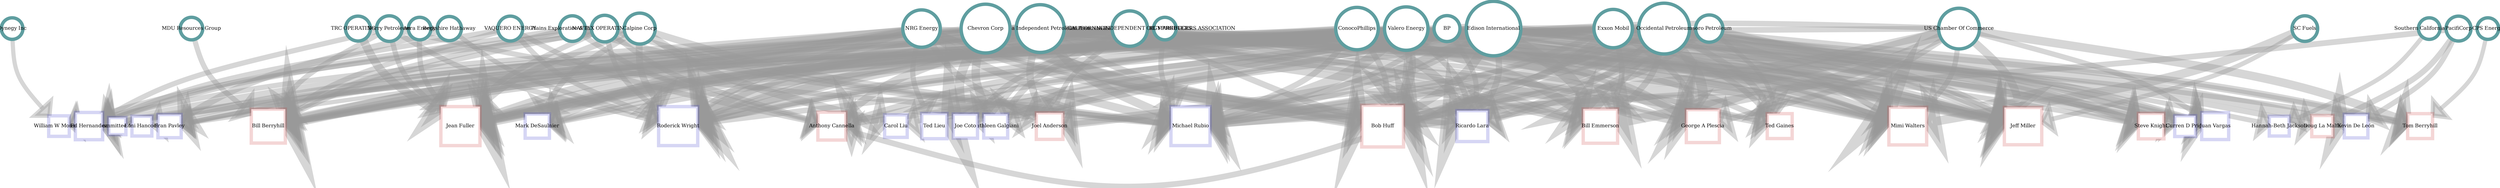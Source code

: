 digraph G {
	graph [outputorder=edgesfirst, truecolor=true, size="1000,1000!", dpi=96, bgcolor="#FFFFFF", splines=curved, epsilon="0.0", layoutEngine=neato, fontsize=90, fontcolor=blue, start=self];
	node [label="\N", style="setlinewidth(10), filled", fontsize=15, fixedsize=1, imagescale=true, regular=true];
	graph [bb="0,0,1532.5,1796.5"];
	4432 [label="Sally (Committee 1) Lieber", width="0.69444", href=a, id=4432, state=CA, term=2012, district="CA-13", party=D, candidate_name="Sally (Committee 1) Lieber", image="../www/can_images/unknownCandidate.jpg", total_dollars="-2200", type=candidates, value="-2200", color="#3333cc33", fillcolor="#ffffff", tooltip="Sally (Committee 1) Lieber (Received -$2,200)", shape=square, label_zoom_level=6, click="this.selectNode('4432'); this.panToNode('4432');", area="0.5", target=4432, pos="279.64,1564.6", height="0.70833"];
	1500 [label="Dynegy Inc", width="0.88889", href=a, id=1500, image="../www/com_images/c17.png", total_dollars="100.00", type=donors, value="100.00", color=cadetblue, fillcolor="#ffffff", tooltip="Dynegy Inc (Gave $100)", shape=circle, label_zoom_level=8, click="this.selectNode('1500'); this.panToNode('1500');", area="0.62229396126092", target=1500, transaction_id=f26c3c1ae4c57d9d3747728f235d7590, company_id=1500, company_name="Dynegy Inc", amount="100.00", recipient_ext_id=9616, industry="Electric Power Utilities", sitecode=coal, contributor_type=I, dir="/home/dameat/public_html/state_dem/njq/NodeViz", pos="1211.3,33", height="0.88889"];
	29806 [label="CPS Energy", width="0.88889", href=a, id=29806, image="../www/com_images/cunknown_coal_co.png", total_dollars="100.00", type=donors, value="100.00", color=cadetblue, fillcolor="#ffffff", tooltip="CPS Energy (Gave $100)", shape=circle, label_zoom_level=8, click="this.selectNode('29806'); this.panToNode('29806');", area="0.62229396126092", target=29806, transaction_id="3f4210b16802c8893905aa9aa1c04bbd", company_id=29806, company_name="CPS Energy", amount="100.00", recipient_ext_id=2497, industry=Unknown, sitecode=coal, contributor_type=I, dir="/home/dameat/public_html/state_dem/njq/NodeViz", pos="33,1295", height="0.88889"];
	29851 [label="Southern California Edison", width="0.88889", href=a, id=29851, image="../www/com_images/c127.png", total_dollars="250.00", type=donors, value="250.00", color=cadetblue, fillcolor="#ffffff", tooltip="Southern California Edison (Gave $250)", shape=circle, label_zoom_level=8, click="this.selectNode('29851'); this.panToNode('29851');", area="0.63026965438663", target=29851, transaction_id=f497378d0f5d5e05710a654e65969c75, company_id=29851, company_name="Southern California Edison", amount="250.00", recipient_ext_id=15345, industry=Unknown, sitecode=coal, contributor_type=I, dir="/home/dameat/public_html/state_dem/njq/NodeViz", pos="227.73,276.16", height="0.88889"];
	32722 [label="Aera Energy", width="0.91667", href=a, id=32722, image="../www/com_images/cunknown_oil_co.png", total_dollars="1000.00", type=donors, value="1000.00", color=cadetblue, fillcolor="#ffffff", tooltip="Aera Energy (Gave $1,000)", shape=circle, label_zoom_level=8, click="this.selectNode('32722'); this.panToNode('32722');", area="0.67014812001519", target=32722, transaction_id=f996516f96c3e13f92c02f40419d4802, company_id=32722, company_name="Aera Energy", amount="1000.00", recipient_ext_id=7943, industry=Unknown, sitecode=oil, contributor_type=I, dir="/home/dameat/public_html/state_dem/njq/NodeViz", pos="1482.1,840.31", height="0.93056"];
	37871 [label="INDEPENDENT ENERGY PRODUCERS ASSOCIATION", width="0.91667", href=a, id=37871, image="../www/com_images/cunknown_oil_co.png", total_dollars="1000.00", type=donors, value="1000.00", color=cadetblue, fillcolor="#ffffff", tooltip="INDEPENDENT ENERGY PRODUCERS ASSOCIATION (Gave $1,000)", shape=circle, label_zoom_level=8, click="this.selectNode('37871'); this.panToNode('37871');", area="0.67014812001519", target=37871, transaction_id="3689fec94f2035383ba4c67f5c72dccc", company_id=37871, company_name="INDEPENDENT ENERGY PRODUCERS ASSOCIATION", amount="1000.00", recipient_ext_id=142153, industry="Oil & Gas", sitecode=oil, contributor_type=C, dir="/home/dameat/public_html/state_dem/njq/NodeViz", pos="1498,1006", height="0.93056"];
	15345 [label="Hannah-Beth Jackson", width="0.80556", href=a, id=15345, state=CA, term=2012, district="CA-19", party=D, candidate_name="Hannah-Beth Jackson", image="../www/can_images/unknownCandidate.jpg", total_dollars=1000, type=candidates, value=1000, color="#3333cc33", fillcolor="#ffffff", tooltip="Hannah-Beth Jackson (Received $1,000)", shape=square, label_zoom_level=6, click="this.selectNode('15345'); this.panToNode('15345');", area="0.67014812001519", target=15345, pos="445.46,521.78", height="0.81944"];
	4443 [label="Loni Hancock", width="0.80556", href=a, id=4443, state=CA, term=2012, district="CA-9", party=D, candidate_name="Loni Hancock", image="../www/can_images/4443.jpg", total_dollars=1000, type=candidates, value=1000, color="#3333cc33", fillcolor="#ffffff", tooltip="Loni Hancock (Received $1,000)", shape=square, label_zoom_level=6, click="this.selectNode('4443'); this.panToNode('4443');", area="0.67014812001519", target=4443, pos="172.74,1354.9", height="0.81944"];
	30234 [label="MDU Resources Group", width="0.91667", href=a, id=30234, image="../www/com_images/cunknown_oil_co.png", total_dollars="1000.00", type=donors, value="1000.00", color=cadetblue, fillcolor="#ffffff", tooltip="MDU Resources Group (Gave $1,000)", shape=circle, label_zoom_level=8, click="this.selectNode('30234'); this.panToNode('30234');", area="0.67014812001519", target=30234, transaction_id="624678970c6c1a8ad685fa9eb4ed2d1f", company_id=30234, company_name="MDU Resources Group", amount="1000.00", recipient_ext_id=9615, industry="Petroleum Refining & Marketing", sitecode=oil, contributor_type=C, dir="/home/dameat/public_html/state_dem/njq/NodeViz", pos="1129,1762", height="0.93056"];
	9616 [label="William W Monning", width="0.83333", href=a, id=9616, state=CA, term=2012, district="CA-17", party=D, candidate_name="William W Monning", image="../www/can_images/9616.jpg", total_dollars=1850, type=candidates, value=1850, color="#3333cc33", fillcolor="#ffffff", tooltip="William W Monning (Received $1,850)", shape=square, label_zoom_level=6, click="this.selectNode('9616'); this.panToNode('9616');", area="0.71534371439423", target=9616, pos="1098.5,341.87", height="0.84722"];
	4420 [label="Curren D Price", width="0.86111", href=a, id=4420, state=CA, term=2012, district="CA-26", party=D, candidate_name="Curren D Price", image="../www/can_images/4420.jpg", total_dollars=2500, type=candidates, value=2500, color="#3333cc33", fillcolor="#ffffff", tooltip="Curren D Price (Received $2,500)", shape=square, label_zoom_level=6, click="this.selectNode('4420'); this.panToNode('4420');", area="0.74990505127231", target=4420, pos="947.46,1608.1", height="0.86111"];
	30529 [label="Berkshire Hathaway", width=1, href=a, id=30529, image="../www/com_images/c30529.png", total_dollars=3000, type=donors, value=3000, color=cadetblue, fillcolor="#ffffff", tooltip="Berkshire Hathaway (Gave $3,000)", shape=circle, label_zoom_level=8, click="this.selectNode('30529'); this.panToNode('30529');", area="0.77649069502469", target=30529, transaction_id="53a88c81fa5c48cb700e1755acb003db", company_id=30529, company_name="Berkshire Hathaway", amount="2500.00", recipient_ext_id=4438, industry="Gas & Electric Utilities", sitecode=coal, contributor_type=C, dir="/home/dameat/public_html/state_dem/njq/NodeViz", pos="1191.8,741.68", height=1];
	4458 [label="Doug La Malfa", width="0.86111", href=a, id=4458, state=CA, term=2012, district="CA-4", party=R, candidate_name="Doug La Malfa", image="../www/can_images/4458.jpg", total_dollars=3000, type=candidates, value=3000, color="#cc333333", fillcolor="#ffffff", tooltip="Doug La Malfa (Received $3,000)", shape=square, label_zoom_level=6, click="this.selectNode('4458'); this.panToNode('4458');", area="0.77649069502469", target=4458, pos="981.22,465.68", height="0.875"];
	38887 [label="TRC OPERATING CO", width="1.0278", href=a, id=38887, image="../www/com_images/cunknown_oil_co.png", total_dollars="3900.00", type=donors, value="3900.00", color=cadetblue, fillcolor="#ffffff", tooltip="TRC OPERATING CO (Gave $3,900)", shape=circle, label_zoom_level=8, click="this.selectNode('38887'); this.panToNode('38887');", area="0.82434485377896", target=38887, transaction_id="7b25f83495b1ecb44f58da2255f39b33", company_id=38887, company_name="TRC OPERATING CO", amount="3900.00", recipient_ext_id=7943, industry=Unknown, sitecode=oil, contributor_type=C, dir="/home/dameat/public_html/state_dem/njq/NodeViz", pos="1416,684.88", height="1.0278"];
	38974 [label="VAQUERO ENERGY", width="1.0278", href=a, id=38974, image="../www/com_images/c38974.png", total_dollars=4000, type=donors, value=4000, color=cadetblue, fillcolor="#ffffff", tooltip="VAQUERO ENERGY (Gave $4,000)", shape=circle, label_zoom_level=8, click="this.selectNode('38974'); this.panToNode('38974');", area="0.82966198252943", target=38974, transaction_id=ddfd4783a727520106b5b4ae888b3eea, company_id=38974, company_name="VAQUERO ENERGY", amount="1000.00", recipient_ext_id=8958, industry="Oil & Gas", sitecode=oil, contributor_type=C, dir="/home/dameat/public_html/state_dem/njq/NodeViz", pos="1320.1,1280", height="1.0278"];
	32671 [label=PacifiCorp, width="1.0278", href=a, id=32671, image="../www/com_images/c32671.png", total_dollars=4000, type=donors, value=4000, color=cadetblue, fillcolor="#ffffff", tooltip="PacifiCorp (Gave $4,000)", shape=circle, label_zoom_level=8, click="this.selectNode('32671'); this.panToNode('32671');", area="0.82966198252943", target=32671, transaction_id="6dcfd36b9d0fede366ca1d8345abd0ad", company_id=32671, company_name=PacifiCorp, amount="1500.00", recipient_ext_id=4458, industry="Electric Power Utilities", sitecode=coal, contributor_type=C, dir="/home/dameat/public_html/state_dem/njq/NodeViz", pos="1269.3,635.01", height="1.0278"];
	4423 [label="Carol Liu", width="0.91667", href=a, id=4423, state=CA, term=2012, district="CA-25", party=D, candidate_name="Carol Liu", image="../www/can_images/4423.jpg", total_dollars=4525, type=candidates, value=4525, color="#3333cc33", fillcolor="#ffffff", tooltip="Carol Liu (Received $4,525)", shape=square, label_zoom_level=6, click="this.selectNode('4423'); this.panToNode('4423');", area="0.85757690846943", target=4423, pos="762.81,441.78", height="0.93056"];
	4486 [label="Plains Exploration & Production", width="1.0556", href=a, id=4486, image="../www/com_images/c27.png", total_dollars=4750, type=donors, value=4750, color=cadetblue, fillcolor="#ffffff", tooltip="Plains Exploration & Production (Gave $4,750)", shape=circle, label_zoom_level=8, click="this.selectNode('4486'); this.panToNode('4486');", area="0.86954044815799", target=4486, transaction_id=de616e0683677526a1c9f21f3276a3b1, company_id=4486, company_name="Plains Exploration & Production", amount="1500.00", recipient_ext_id=142153, industry="Oil & Gas", sitecode=oil, contributor_type=C, dir="/home/dameat/public_html/state_dem/njq/NodeViz", pos="1302.2,1339.9", height="1.0556"];
	4957 [label="SC Fuels", width="1.0556", href=a, id=4957, image="../www/com_images/c4957.png", total_dollars=4750, type=donors, value=4750, color=cadetblue, fillcolor="#ffffff", tooltip="SC Fuels (Gave $4,750)", shape=circle, label_zoom_level=8, click="this.selectNode('4957'); this.panToNode('4957');", area="0.86954044815799", target=4957, transaction_id="292440cae3b51843c13f3be96156d630", company_id=4957, company_name="SC Fuels", amount="4250.00", recipient_ext_id=4439, industry="Petroleum Refining & Marketing", sitecode=oil, contributor_type=I, dir="/home/dameat/public_html/state_dem/njq/NodeViz", pos="394.64,1525.7", height="1.0556"];
	538 [label="Berry Petroleum", width="1.0556", href=a, id=538, image="../www/com_images/c538.png", total_dollars=5000, type=donors, value=5000, color=cadetblue, fillcolor="#ffffff", tooltip="Berry Petroleum (Gave $5,000)", shape=circle, label_zoom_level=8, click="this.selectNode('538'); this.panToNode('538');", area="0.88283327003418", target=538, transaction_id="253e1cb599f5d343a774d5973ba0506d", company_id=538, company_name="Berry Petroleum", amount="1000.00", recipient_ext_id=9615, industry="Oil & Gas", sitecode=oil, contributor_type=C, dir="/home/dameat/public_html/state_dem/njq/NodeViz", pos="1314,1171.5", height="1.0556"];
	671 [label=BP, width="1.0556", href=a, id=671, image="../www/com_images/c671.png", total_dollars=5500, type=donors, value=5500, color=cadetblue, fillcolor="#ffffff", tooltip="BP (Gave $5,500)", shape=circle, label_zoom_level=8, click="this.selectNode('671'); this.panToNode('671');", area="0.90941891378656", target=671, transaction_id=f63db0fee207b4c5bcf0db53df1fb3bf, company_id=671, company_name=BP, amount="1000.00", recipient_ext_id=142153, industry="Major (Multinational) Oil & Gas Producers", sitecode=oil, contributor_type=C, dir="/home/dameat/public_html/state_dem/njq/NodeViz", pos="912.31,1406.9", height="1.0694"];
	4438 [label="Fran Pavley", width="0.94444", href=a, id=4438, state=CA, term=2012, district="CA-27", party=D, candidate_name="Fran Pavley", image="../www/can_images/4438.jpg", total_dollars=5850, type=candidates, value=5850, color="#3333cc33", fillcolor="#ffffff", tooltip="Fran Pavley (Received $5,850)", shape=square, label_zoom_level=6, click="this.selectNode('4438'); this.panToNode('4438');", area="0.92802886441322", target=4438, pos="616.57,805.14", height="0.95833"];
	38179 [label="NAFTEX OPERATING CO", width="1.0833", href=a, id=38179, image="../www/com_images/cunknown_oil_co.png", total_dollars=6000, type=donors, value=6000, color=cadetblue, fillcolor="#ffffff", tooltip="NAFTEX OPERATING CO (Gave $6,000)", shape=circle, label_zoom_level=8, click="this.selectNode('38179'); this.panToNode('38179');", area="0.93600455753893", target=38179, transaction_id="4e84c09e958ae15a339a22b4c3e76413", company_id=38179, company_name="NAFTEX OPERATING CO", amount="1000.00", recipient_ext_id=7943, industry=Unknown, sitecode=oil, contributor_type=C, dir="/home/dameat/public_html/state_dem/njq/NodeViz", pos="1331.1,1108.7", height="1.0972"];
	8212 [label="Kevin De León", width="0.97222", href=a, id=8212, state=CA, term=2012, district="CA-22", party=D, candidate_name="Kevin De León", image="../www/can_images/8212.jpg", total_dollars=6000, type=candidates, value=6000, color="#3333cc33", fillcolor="#ffffff", tooltip="Kevin De León (Received $6,000)", shape=square, label_zoom_level=6, click="this.selectNode('8212'); this.panToNode('8212');", area="0.93600455753893", target=8212, pos="891.89,442.41", height="0.97222"];
	7941 [label="Cathleen Galgiani", width="0.97222", href=a, id=7941, state=CA, term=2012, district="CA-5", party=D, candidate_name="Cathleen Galgiani", image="../www/can_images/7941.jpg", total_dollars=6650, type=candidates, value=6650, color="#3333cc33", fillcolor="#ffffff", tooltip="Cathleen Galgiani (Received $6,650)", shape=square, label_zoom_level=6, click="this.selectNode('7941'); this.panToNode('7941');", area="0.97056589441701", target=7941, pos="617.36,1594.3", height="0.98611"];
	5460 [label="Tesoro Petroleum", width="1.1111", href=a, id=5460, image="../www/com_images/c185.png", total_dollars=7000, type=donors, value=7000, color=cadetblue, fillcolor="#ffffff", tooltip="Tesoro Petroleum (Gave $7,000)", shape=circle, label_zoom_level=8, click="this.selectNode('5460'); this.panToNode('5460');", area="0.98917584504368", target=5460, transaction_id="7bd2ab5bd5a4222f398c095b4175a5d4", company_id=5460, company_name="Tesoro Petroleum", amount="2000.00", recipient_ext_id=142153, industry="Petroleum Refining & Marketing", sitecode=oil, contributor_type=C, dir="/home/dameat/public_html/state_dem/njq/NodeViz", pos="1052.5,1360", height="1.125"];
	8944 [label="Mark DeSaulnier", width=1, href=a, id=8944, state=CA, term=2012, district="CA-7", party=D, candidate_name="Mark DeSaulnier", image="../www/can_images/8944.jpg", total_dollars=7000, type=candidates, value=7000, color="#3333cc33", fillcolor="#ffffff", tooltip="Mark DeSaulnier (Received $7,000)", shape=square, label_zoom_level=6, click="this.selectNode('8944'); this.panToNode('8944');", area="0.98917584504368", target=8944, pos="915.41,852.02", height=1];
	4459 [label="Joe Coto", width=1, href=a, id=4459, state=CA, term=2012, district="CA-15", party=D, candidate_name="Joe Coto", image="../www/can_images/4459.jpg", total_dollars=7100, type=candidates, value=7100, color="#3333cc33", fillcolor="#ffffff", tooltip="Joe Coto (Received $7,100)", shape=square, label_zoom_level=6, click="this.selectNode('4459'); this.panToNode('4459');", area="0.99449297379415", target=4459, pos="360.99,937.36", height=1];
	8200 [label="Ted Gaines", width="1.0278", href=a, id=8200, state=CA, term=2012, district="CA-1", party=R, candidate_name="Ted Gaines", image="../www/can_images/8200.jpg", total_dollars=8250, type=candidates, value=8250, color="#cc333333", fillcolor="#ffffff", tooltip="Ted Gaines (Received $8,250)", shape=square, label_zoom_level=6, click="this.selectNode('8200'); this.panToNode('8200');", area="1.0556399544246", target=8200, pos="769.41,1484.5", height="1.0278"];
	2497 [label="Tom Berryhill", width="1.0278", href=a, id=2497, state=CA, term=2012, district="CA-14", party=R, candidate_name="Tom Berryhill", image="../www/can_images/2497.jpg", total_dollars=8250, type=candidates, value=8250, color="#cc333333", fillcolor="#ffffff", tooltip="Tom Berryhill (Received $8,250)", shape=square, label_zoom_level=6, click="this.selectNode('2497'); this.panToNode('2497');", area="1.0556399544246", target=2497, pos="409.13,1274", height="1.0278"];
	21 [label="Ted Lieu", width="1.0278", href=a, id=21, state=CA, term=2012, district="CA-28", party=D, candidate_name="Ted Lieu", image="../www/can_images/21.png", total_dollars=9000, type=candidates, value=9000, color="#3333cc33", fillcolor="#ffffff", tooltip="Ted Lieu (Received $9,000)", shape=square, label_zoom_level=6, click="this.selectNode('21'); this.panToNode('21');", area="1.0955184200532", target=21, pos="635.35,463.2", height="1.0417"];
	9050 [label="Steve Knight", width="1.0556", href=a, id=9050, state=CA, term=2012, district="CA-21", party=R, candidate_name="Steve Knight", image="../www/can_images/9050.jpg", total_dollars=9500, type=candidates, value=9500, color="#cc333333", fillcolor="#ffffff", tooltip="Steve Knight (Received $9,500)", shape=square, label_zoom_level=6, click="this.selectNode('9050'); this.panToNode('9050');", area="1.1221040638055", target=9050, pos="619.02,702.88", height="1.0556"];
	3249 [label="Joel Anderson", width="1.0833", href=a, id=3249, state=CA, term=2012, district="CA-36", party=R, candidate_name="Joel Anderson", image="../www/can_images/3249.jpg", total_dollars=11250, type=candidates, value=11250, color="#cc333333", fillcolor="#ffffff", tooltip="Joel Anderson (Received $11,250)", shape=square, label_zoom_level=6, click="this.selectNode('3249'); this.panToNode('3249');", area="1.2151538169389", target=3249, pos="545.06,807.94", height="1.0972"];
	4427 [label="Juan Vargas", width="1.1111", href=a, id=4427, state=CA, term=2012, district="CA-40", party=D, candidate_name="Juan Vargas", image="../www/can_images/4427.jpg", total_dollars=11400, type=candidates, value=11400, color="#3333cc33", fillcolor="#ffffff", tooltip="Juan Vargas (Received $11,400)", shape=square, label_zoom_level=6, click="this.selectNode('4427'); this.panToNode('4427');", area="1.2231295100646", target=4427, pos="494.12,932.53", height="1.1111"];
	8958 [label="Ed Hernandez", width="1.1111", href=a, id=8958, state=CA, term=2012, district="CA-24", party=D, candidate_name="Ed Hernandez", image="../www/can_images/8958.jpg", total_dollars=12100, type=candidates, value=12100, color="#3333cc33", fillcolor="#ffffff", tooltip="Ed Hernandez (Received $12,100)", shape=square, label_zoom_level=6, click="this.selectNode('8958'); this.panToNode('8958');", area="1.2603494113179", target=8958, pos="1160.1,949.25", height="1.125"];
	32623 [label="Calpine Corp", width="1.2778", href=a, id=32623, image="../www/com_images/c223.png", total_dollars=12550, type=donors, value=12550, color=cadetblue, fillcolor="#ffffff", tooltip="Calpine Corp (Gave $12,550)", shape=circle, label_zoom_level=8, click="this.selectNode('32623'); this.panToNode('32623');", area="1.284276490695", target=32623, transaction_id="102638ea732235b6489d00de0dd08db0", company_id=32623, company_name="Calpine Corp", amount="3300.00", recipient_ext_id=4423, industry="Electric Power Utilities", sitecode=oil, contributor_type=C, dir="/home/dameat/public_html/state_dem/njq/NodeViz", pos="1097,662.38", height="1.2778"];
	142304 [label="Anthony Cannella", width="1.1389", href=a, id=142304, state=CA, term=2012, district="CA-12", party=R, candidate_name="Anthony Cannella", image="../www/can_images/142304.jpg", total_dollars=13100, type=candidates, value=13100, color="#cc333333", fillcolor="#ffffff", tooltip="Anthony Cannella (Received $13,100)", shape=square, label_zoom_level=6, click="this.selectNode('142304'); this.panToNode('142304');", area="1.3135206988226", target=142304, pos="1101.3,1096.6", height="1.1528"];
	28721 [label="Ricardo Lara", width="1.2778", href=a, id=28721, state=CA, term=2012, district="CA-33", party=D, candidate_name="Ricardo Lara", image="../www/can_images/28721.jpg", total_dollars=19300, type=candidates, value=19300, color="#3333cc33", fillcolor="#ffffff", tooltip="Ricardo Lara (Received $19,300)", shape=square, label_zoom_level=6, click="this.selectNode('28721'); this.panToNode('28721');", area="1.6431826813521", target=28721, pos="738.31,1030", height="1.2778"];
	37368 [label="CALIFORNIA INDEPENDENT OIL MARKETERS", width="1.4444", href=a, id=37368, image="../www/com_images/c37368.png", total_dollars=19900, type=donors, value=19900, color=cadetblue, fillcolor="#ffffff", tooltip="CALIFORNIA INDEPENDENT OIL MARKETERS (Gave $19,900)", shape=circle, label_zoom_level=8, click="this.selectNode('37368'); this.panToNode('37368');", area="1.6750854538549", target=37368, transaction_id="21a920c24bd69f64e552a9e012896929", company_id=37368, company_name="CALIFORNIA INDEPENDENT OIL MARKETERS", amount="3150.00", recipient_ext_id=9047, industry="Independent Oil & Gas Producers", sitecode=oil, contributor_type=C, dir="/home/dameat/public_html/state_dem/njq/NodeViz", pos="701.45,1157.7", height="1.4583"];
	4417 [label="George A Plescia", width="1.3611", href=a, id=4417, state=CA, term=2012, district="CA-39", party=R, candidate_name="George A Plescia", image="../www/can_images/unknownCandidate.jpg", total_dollars=23200, type=candidates, value=23200, color="#cc333333", fillcolor="#ffffff", tooltip="George A Plescia (Received $23,200)", shape=square, label_zoom_level=6, click="this.selectNode('4417'); this.panToNode('4417');", area="1.8505507026206", target=4417, pos="683.93,1454.5", height="1.3611"];
	29834 [label="NRG Energy", width="1.5278", href=a, id=29834, image="../www/com_images/c152.png", total_dollars=23500, type=donors, value=23500, color=cadetblue, fillcolor="#ffffff", tooltip="NRG Energy (Gave $23,500)", shape=circle, label_zoom_level=8, click="this.selectNode('29834'); this.panToNode('29834');", area="1.866502088872", target=29834, transaction_id="178255855eed618f31694cf7588cde2e", company_id=29834, company_name="NRG Energy", amount="3500.00", recipient_ext_id=142153, industry="Independent Power Generation & Cogeneration", sitecode=coal, contributor_type=C, dir="/home/dameat/public_html/state_dem/njq/NodeViz", pos="892.63,689.54", height="1.5417"];
	9615 [label="Bill Berryhill", width="1.3889", href=a, id=9615, state=CA, term=2012, district="CA-5", party=R, candidate_name="Bill Berryhill", image="../www/can_images/9615.jpg", total_dollars=25200, type=candidates, value=25200, color="#cc333333", fillcolor="#ffffff", tooltip="Bill Berryhill (Received $25,200)", shape=square, label_zoom_level=6, click="this.selectNode('9615'); this.panToNode('9615');", area="1.9568932776301", target=9615, pos="1010.5,1407.3", height="1.4028"];
	1737 [label="Exxon Mobil", width="1.5833", href=a, id=1737, image="../www/com_images/c28.png", total_dollars=25500, type=donors, value=25500, color=cadetblue, fillcolor="#ffffff", tooltip="Exxon Mobil (Gave $25,500)", shape=circle, label_zoom_level=8, click="this.selectNode('1737'); this.panToNode('1737');", area="1.9728446638815", target=1737, transaction_id=bd7cb19892322ec2c8ea47db68494dc0, company_id=1737, company_name="Exxon Mobil", amount="3000.00", recipient_ext_id=9050, industry="Major (Multinational) Oil & Gas Producers", sitecode=oil, contributor_type=C, dir="/home/dameat/public_html/state_dem/njq/NodeViz", pos="798.96,1080.3", height="1.5833"];
	4441 [label="Bill Emmerson", width="1.4167", href=a, id=4441, state=CA, term=2012, district="CA-23", party=R, candidate_name="Bill Emmerson", image="../www/can_images/4441.jpg", total_dollars=26000, type=candidates, value=26000, color="#cc333333", fillcolor="#ffffff", tooltip="Bill Emmerson (Received $26,000)", shape=square, label_zoom_level=6, click="this.selectNode('4441'); this.panToNode('4441');", area="1.9994303076339", target=4441, pos="516.46,1042.6", height="1.4167"];
	32446 [label="US Chamber Of Commerce", width="1.6667", href=a, id=32446, image="../www/com_images/c217.png", total_dollars=29900, type=donors, value=29900, color=cadetblue, fillcolor="#ffffff", tooltip="US Chamber Of Commerce (Gave $29,900)", shape=circle, label_zoom_level=8, click="this.selectNode('32446'); this.panToNode('32446');", area="2.2067983289024", target=32446, transaction_id="7f217edcc12b37ca5935ce80f270b6f6", company_id=32446, company_name="US Chamber of Commerce", amount="7350.00", recipient_ext_id=3244, industry="Chambers Of Commerce", sitecode=carbon, contributor_type=C, dir="/home/dameat/public_html/state_dem/njq/NodeViz", pos="763.91,1289.5", height="1.6806"];
	9047 [label="Jeff Miller", width="1.5278", href=a, id=9047, state=CA, term=2012, district="CA-31", party=R, candidate_name="Jeff Miller", image="../www/can_images/9047.jpg", total_dollars=32850, type=candidates, value=32850, color="#cc333333", fillcolor="#ffffff", tooltip="Jeff Miller (Received $32,850)", shape=square, label_zoom_level=6, click="this.selectNode('9047'); this.panToNode('9047');", area="2.3636536270414", target=9047, pos="649.57,1257.3", height="1.5417"];
	4439 [label="Mimi Walters", width="1.5556", href=a, id=4439, state=CA, term=2012, district="CA-37", party=R, candidate_name="Mimi Walters", image="../www/can_images/4439.jpg", total_dollars=33500, type=candidates, value=33500, color="#cc333333", fillcolor="#ffffff", tooltip="Mimi Walters (Received $33,500)", shape=square, label_zoom_level=6, click="this.selectNode('4439'); this.panToNode('4439');", area="2.3982149639195", target=4439, pos="567.99,1154.4", height="1.5556"];
	1137 [label=ConocoPhillips, width="1.75", href=a, id=1137, image="../www/com_images/c92.png", total_dollars=33800, type=donors, value=33800, color=cadetblue, fillcolor="#ffffff", tooltip="ConocoPhillips (Gave $33,800)", shape=circle, label_zoom_level=8, click="this.selectNode('1137'); this.panToNode('1137');", area="2.4141663501709", target=1137, transaction_id=e086d05b7ba74299e4bb061b0503ee6a, company_id=1137, company_name=ConocoPhillips, amount="5900.00", recipient_ext_id=4417, industry="Major (Multinational) Oil & Gas Producers", sitecode=oil, contributor_type=C, dir="/home/dameat/public_html/state_dem/njq/NodeViz", pos="925.83,1186.2", height="1.75"];
	5727 [label="Valero Energy", width="1.7778", href=a, id=5727, image="../www/com_images/c47.png", total_dollars=36000, type=donors, value=36000, color=cadetblue, fillcolor="#ffffff", tooltip="Valero Energy (Gave $36,000)", shape=circle, label_zoom_level=8, click="this.selectNode('5727'); this.panToNode('5727');", area="2.5311431826814", target=5727, transaction_id=dfbeb0baa8de0e542aabab71ac816f37, company_id=5727, company_name="Valero Energy", amount="5900.00", recipient_ext_id=142153, industry="Petroleum Refining & Marketing", sitecode=oil, contributor_type=C, dir="/home/dameat/public_html/state_dem/njq/NodeViz", pos="973.95,1252.1", height="1.7917"];
	7943 [label="Jean Fuller", width="1.6111", href=a, id=7943, state=CA, term=2012, district="CA-18", party=R, candidate_name="Jean Fuller", image="../www/can_images/7943.jpg", total_dollars=36850, type=candidates, value=36850, color="#cc333333", fillcolor="#ffffff", tooltip="Jean Fuller (Received $36,850)", shape=square, label_zoom_level=6, click="this.selectNode('7943'); this.panToNode('7943');", area="2.5763387770604", target=7943, pos="1066.5,903.69", height="1.6111"];
	2504 [label="Roderick Wright", width="1.6111", href=a, id=2504, state=CA, term=2012, district="CA-35", party=D, candidate_name="Roderick Wright", image="../www/can_images/2504.jpg", total_dollars=37350, type=candidates, value=37350, color="#3333cc33", fillcolor="#ffffff", tooltip="Roderick Wright (Received $37,350)", shape=square, label_zoom_level=6, click="this.selectNode('2504'); this.panToNode('2504');", area="2.6029244208128", target=2504, pos="978.18,1037.7", height="1.6111"];
	142153 [label="Michael Rubio", width="1.6111", href=a, id=142153, state=CA, term=2012, district="CA-16", party=D, candidate_name="Michael Rubio", image="../www/can_images/142153.jpg", total_dollars=37600, type=candidates, value=37600, color="#3333cc33", fillcolor="#ffffff", tooltip="Michael Rubio (Received $37,600)", shape=square, label_zoom_level=6, click="this.selectNode('142153'); this.panToNode('142153');", area="2.6162172426889", target=142153, pos="1080.1,1012.3", height="1.6111"];
	3244 [label="Bob Huff", width="1.7222", href=a, id=3244, state=CA, term=2012, district="CA-29", party=R, candidate_name="Bob Huff", image="../www/can_images/3244.jpg", total_dollars=44600, type=candidates, value=44600, color="#cc333333", fillcolor="#ffffff", tooltip="Bob Huff (Received $44,600)", shape=square, label_zoom_level=6, click="this.selectNode('3244'); this.panToNode('3244');", area="2.9884162552222", target=3244, pos="664.57,992.77", height="1.7222"];
	808 [label="California Independent Petroleum Assn", width="1.9722", href=a, id=808, image="../www/com_images/c808.png", total_dollars=45900, type=donors, value=45900, color=cadetblue, fillcolor="#ffffff", tooltip="California Independent Petroleum Assn (Gave $45,900)", shape=circle, label_zoom_level=8, click="this.selectNode('808'); this.panToNode('808');", area="3.0575389289784", target=808, transaction_id="754b13db8a2c9ad4fb5843288fc0ecb5", company_id=808, company_name="California Independent Petroleum Assn", amount="7800.00", recipient_ext_id=9615, industry="Petroleum Refining & Marketing", sitecode=oil, contributor_type=C, dir="/home/dameat/public_html/state_dem/njq/NodeViz", pos="852.37,985.44", height="1.9722"];
	951 [label="Chevron Corp", width=2, href=a, id=951, image="../www/com_images/c951.png", total_dollars=48150, type=donors, value=48150, color=cadetblue, fillcolor="#ffffff", tooltip="Chevron Corp (Gave $48,150)", shape=circle, label_zoom_level=8, click="this.selectNode('951'); this.panToNode('951');", area="3.177174325864", target=951, transaction_id=c4775c5649c80de2728668501801c9ce, company_id=951, company_name="Chevron Corp", amount="7800.00", recipient_ext_id=3244, industry="Major (Multinational) Oil & Gas Producers", sitecode=oil, contributor_type=C, dir="/home/dameat/public_html/state_dem/njq/NodeViz", pos="536.46,1290.5", height="2.0139"];
	3716 [label="Occidental Petroleum", width="2.0833", href=a, id=3716, image="../www/com_images/c109.png", total_dollars=53400, type=donors, value=53400, color=cadetblue, fillcolor="#ffffff", tooltip="Occidental Petroleum (Gave $53,400)", shape=circle, label_zoom_level=8, click="this.selectNode('3716'); this.panToNode('3716');", area="3.456323585264", target=3716, transaction_id="8886d4a444c9ba5c285eec1b51286bbf", company_id=3716, company_name="Occidental Petroleum", amount="8500.00", recipient_ext_id=4439, industry="Major (Multinational) Oil & Gas Producers", sitecode=oil, contributor_type=C, dir="/home/dameat/public_html/state_dem/njq/NodeViz", pos="803.29,1172.8", height="2.0972"];
	29814 [label="Edison International", width="2.25", href=a, id=29814, image="../www/com_images/c148.png", total_dollars=63625, type=donors, value=63625, color=cadetblue, fillcolor="#ffffff", tooltip="Edison International (Gave $63,625)", shape=circle, label_zoom_level=8, click="this.selectNode('29814'); this.panToNode('29814');", area=4, target=29814, transaction_id="6870809ce397c4df9d5b7d387e25d952", company_id=29814, company_name="Edison International", amount="8000.00", recipient_ext_id=21, industry="Electric Power Utilities", sitecode=coal, contributor_type=C, dir="/home/dameat/public_html/state_dem/njq/NodeViz", pos="782.13,794.64", height="2.25"];
	951 -> 4432 [len=4, style="setlinewidth(5)", labelfloat=true, arrowhead=normal, arrowsize=3, color="#99999966", fontsize=15, minlen=4, href=a, weight="-2200.00", toId=4432, fromId=951, value="-2200.00", id="4432_951", type=donations, tooltip="-$2,200 from Chevron Corp to Sally (Committee 1) Lieber", area=5, target="4432_951", pos="e,303.81,1538.8 486.94,1343.4 439.93,1393.5 369.89,1468.3 324.49,1516.8"];
	1500 -> 9616 [len=4, style="setlinewidth(12.523364485981)", labelfloat=true, arrowhead=normal, arrowsize=3, color="#99999966", fontsize=15, minlen=4, href=a, weight="100.00", toId=9616, fromId=1500, value="100.00", id="9616_1500", type=donations, tooltip="$100 from Dynegy Inc to William W Monning", area="12.523364485981", target="9616_1500", pos="e,1109.8,311.11 1200.3,63.178 1181.8,113.91 1144.1,217.15 1120.1,282.74"];
	29806 -> 2497 [len=4, style="setlinewidth(12.523364485981)", labelfloat=true, arrowhead=normal, arrowsize=3, color="#99999966", fontsize=15, minlen=4, href=a, weight="100.00", toId=2497, fromId=29806, value="100.00", id="2497_29806", type=donations, tooltip="$100 from CPS Energy to Tom Berryhill", area="12.523364485981", target="2497_29806", pos="e,371.92,1276 65.068,1293.2 126.11,1289.8 260.17,1282.3 341.76,1277.7"];
	29814 -> 4438 [len=4, style="setlinewidth(12.68691588785)", labelfloat=true, arrowhead=normal, arrowsize=3, color="#99999966", fontsize=15, minlen=4, href=a, weight="150.00", toId=4438, fromId=29814, value="150.00", id="4438_29814", type=donations, tooltip="$150 from Edison International to Fran Pavley", area="12.68691588785", target="4438_29814", pos="e,650.59,802.99 701.29,799.77 694.44,800.2 687.57,800.64 680.87,801.06"];
	951 -> 4438 [len=4, style="setlinewidth(12.85046728972)", labelfloat=true, arrowhead=normal, arrowsize=3, color="#99999966", fontsize=15, minlen=4, href=a, weight="200.00", toId=4438, fromId=951, value="200.00", id="4438_951", type=donations, tooltip="$200 from Chevron Corp to Fran Pavley", area="12.85046728972", target="4438_951", pos="e,610.84,839.85 548.28,1218.9 563.84,1124.6 590.98,960.2 605.93,869.61"];
	29851 -> 15345 [len=4, style="setlinewidth(13.014018691589)", labelfloat=true, arrowhead=normal, arrowsize=3, color="#99999966", fontsize=15, minlen=4, href=a, weight="250.00", toId=15345, fromId=29851, value="250.00", id="15345_29851", type=donations, tooltip="$250 from Southern California Edison to Hannah-Beth Jackson", area="13.014018691589", target="15345_29851", pos="e,419.06,492 249.01,300.16 283.56,339.13 352.65,417.08 398.99,469.35"];
	4957 -> 9047 [len=4, style="setlinewidth(13.831775700935)", labelfloat=true, arrowhead=normal, arrowsize=3, color="#99999966", fontsize=15, minlen=4, href=a, weight="500.00", toId=9047, fromId=4957, value="500.00", id="9047_4957", type=donations, tooltip="$500 from SC Fuels to Jeff Miller", area="13.831775700935", target="9047_4957", pos="e,596.66,1313 420.97,1498 457.17,1459.9 523.75,1389.8 575.75,1335"];
	37368 -> 4438 [len=4, style="setlinewidth(13.831775700935)", labelfloat=true, arrowhead=normal, arrowsize=3, color="#99999966", fontsize=15, minlen=4, href=a, weight="500.00", toId=4438, fromId=37368, value="500.00", id="4438_37368", type=donations, tooltip="$500 from CALIFORNIA INDEPENDENT OIL MARKETERS to Fran Pavley", area="13.831775700935", target="4438_37368", pos="e,624.94,839.93 689.11,1106.4 674.02,1043.7 648.47,937.64 632.07,869.53"];
	5460 -> 8200 [len=4, style="setlinewidth(13.831775700935)", labelfloat=true, arrowhead=normal, arrowsize=3, color="#99999966", fontsize=15, minlen=4, href=a, weight="500.00", toId=8200, fromId=5460, value="500.00", id="8200_5460", type=donations, tooltip="$500 from Tesoro Petroleum to Ted Gaines", area="13.831775700935", target="8200_5460", pos="e,806.52,1468.2 1015.8,1376.2 969.88,1396.4 890.5,1431.3 834.27,1456"];
	30529 -> 2504 [len=4, style="setlinewidth(13.831775700935)", labelfloat=true, arrowhead=normal, arrowsize=3, color="#99999966", fontsize=15, minlen=4, href=a, weight="500.00", toId=2504, fromId=30529, value="500.00", id="2504_30529", type=donations, tooltip="$500 from Berkshire Hathaway to Roderick Wright", area="13.831775700935", target="2504_30529", pos="e,1020.1,979.63 1170.7,770.88 1140.1,813.28 1082.2,893.55 1037.8,955.02"];
	37368 -> 3249 [len=4, style="setlinewidth(14.64953271028)", labelfloat=true, arrowhead=normal, arrowsize=3, color="#99999966", fontsize=15, minlen=4, href=a, weight="750.00", toId=3249, fromId=37368, value="750.00", id="3249_37368", type=donations, tooltip="$750 from CALIFORNIA INDEPENDENT OIL MARKETERS to Joel Anderson", area="14.64953271028", target="3249_37368", pos="e,562.83,847.69 680.03,1109.8 652.86,1049 605.85,943.88 575.1,875.13"];
	37368 -> 8200 [len=4, style="setlinewidth(14.64953271028)", labelfloat=true, arrowhead=normal, arrowsize=3, color="#99999966", fontsize=15, minlen=4, href=a, weight="750.00", toId=8200, fromId=37368, value="750.00", id="8200_37368", type=donations, tooltip="$750 from CALIFORNIA INDEPENDENT OIL MARKETERS to Ted Gaines", area="14.64953271028", target="8200_37368", pos="e,761.64,1447.1 712.14,1209.1 723.83,1265.3 742.6,1355.6 755.44,1417.3"];
	671 -> 4439 [len=4, style="setlinewidth(14.64953271028)", labelfloat=true, arrowhead=normal, arrowsize=3, color="#99999966", fontsize=15, minlen=4, href=a, weight="750.00", toId=4439, fromId=671, value="750.00", id="4439_671", type=donations, tooltip="$750 from BP to Mimi Walters", area="14.64953271028", target="4439_671", pos="e,624.29,1195.7 881.45,1384.3 829.51,1346.2 723.01,1268.1 648.64,1213.6"];
	671 -> 7941 [len=4, style="setlinewidth(14.64953271028)", labelfloat=true, arrowhead=normal, arrowsize=3, color="#99999966", fontsize=15, minlen=4, href=a, weight="750.00", toId=7941, fromId=671, value="750.00", id="7941_671", type=donations, tooltip="$750 from BP to Cathleen Galgiani", area="14.64953271028", target="7941_671", pos="e,652.56,1572 879.9,1427.5 831.49,1458.3 739.46,1516.8 678.25,1555.6"];
	37368 -> 4441 [len=4, style="setlinewidth(14.64953271028)", labelfloat=true, arrowhead=normal, arrowsize=3, color="#99999966", fontsize=15, minlen=4, href=a, weight="750.00", toId=4441, fromId=37368, value="750.00", id="4441_37368", type=donations, tooltip="$750 from CALIFORNIA INDEPENDENT OIL MARKETERS to Bill Emmerson", area="14.64953271028", target="4441_37368", pos="e,567.61,1074.4 657.14,1130.1 637.99,1118.2 615.01,1103.9 593.24,1090.3"];
	32623 -> 9616 [len=4, style="setlinewidth(14.64953271028)", labelfloat=true, arrowhead=normal, arrowsize=3, color="#99999966", fontsize=15, minlen=4, href=a, weight="750.00", toId=9616, fromId=32623, value="750.00", id="9616_32623", type=donations, tooltip="$750 from Calpine Corp to William W Monning", area="14.64953271028", target="9616_32623", pos="e,1098.4,372.68 1097.2,616.11 1097.5,559.96 1098,465.1 1098.3,402.98"];
	37368 -> 2497 [len=4, style="setlinewidth(14.64953271028)", labelfloat=true, arrowhead=normal, arrowsize=3, color="#99999966", fontsize=15, minlen=4, href=a, weight="750.00", toId=2497, fromId=37368, value="750.00", id="2497_37368", type=donations, tooltip="$750 from CALIFORNIA INDEPENDENT OIL MARKETERS to Tom Berryhill", area="14.64953271028", target="2497_37368", pos="e,446.24,1259.2 652.85,1177 604.04,1196.4 528.51,1226.5 474.47,1248"];
	29814 -> 15345 [len=4, style="setlinewidth(14.64953271028)", labelfloat=true, arrowhead=normal, arrowsize=3, color="#99999966", fontsize=15, minlen=4, href=a, weight="750.00", toId=15345, fromId=29814, value="750.00", id="15345_29814", type=donations, tooltip="$750 from Edison International to Hannah-Beth Jackson", area="14.64953271028", target="15345_29814", pos="e,474.53,545.34 719.2,743.64 655.4,691.93 557.78,612.82 497.99,564.36"];
	538 -> 9615 [len=4, style="setlinewidth(15.467289719626)", labelfloat=true, arrowhead=normal, arrowsize=3, color="#99999966", fontsize=15, minlen=4, href=a, weight="1000.00", toId=9615, fromId=538, value="1000.00", id="9615_538", type=donations, tooltip="$1,000 from Berry Petroleum to Bill Berryhill", area="15.467289719626", target="9615_538", pos="e,1060.6,1368.3 1283.7,1194.9 1237.7,1230.7 1148.5,1300 1084.6,1349.7"];
	29834 -> 21 [len=4, style="setlinewidth(15.467289719626)", labelfloat=true, arrowhead=normal, arrowsize=3, color="#99999966", fontsize=15, minlen=4, href=a, weight="1000.00", toId=21, fromId=29834, value="1000.00", id="21_29834", type=donations, tooltip="$1,000 from NRG Energy to Ted Lieu", area="15.467289719626", target="21_29834", pos="e,672.73,496.09 851,652.93 808.88,615.87 743.33,558.2 695.55,516.17"];
	5460 -> 28721 [len=4, style="setlinewidth(15.467289719626)", labelfloat=true, arrowhead=normal, arrowsize=3, color="#99999966", fontsize=15, minlen=4, href=a, weight="1000.00", toId=28721, fromId=5460, value="1000.00", id="28721_5460", type=donations, tooltip="$1,000 from Tesoro Petroleum to Ricardo Lara", area="15.467289719626", target="28721_5460", pos="e,782.27,1076.2 1024.6,1330.7 975.22,1278.8 871.14,1169.5 803.01,1098"];
	4486 -> 142304 [len=4, style="setlinewidth(15.467289719626)", labelfloat=true, arrowhead=normal, arrowsize=3, color="#99999966", fontsize=15, minlen=4, href=a, weight="1000.00", toId=142304, fromId=4486, value="1000.00", id="142304_4486", type=donations, tooltip="$1,000 from Plains Exploration & Production to Anthony Cannella", area="15.467289719626", target="142304_4486", pos="e,1135.7,1138.3 1278,1310.5 1247.7,1273.8 1195,1210 1155,1161.6"];
	5727 -> 8944 [len=4, style="setlinewidth(15.467289719626)", labelfloat=true, arrowhead=normal, arrowsize=3, color="#99999966", fontsize=15, minlen=4, href=a, weight="1000.00", toId=8944, fromId=5727, value="1000.00", id="8944_5727", type=donations, tooltip="$1,000 from Valero Energy to Mark DeSaulnier", area="15.467289719626", target="8944_5727", pos="e,920.69,888.15 964.61,1188.3 953.78,1114.3 936.03,992.96 925.07,918.05"];
	808 -> 4439 [len=4, style="setlinewidth(15.467289719626)", labelfloat=true, arrowhead=normal, arrowsize=3, color="#99999966", fontsize=15, minlen=4, href=a, weight="1000.00", toId=4439, fromId=808, value="1000.00", id="4439_808", type=donations, tooltip="$1,000 from California Independent Petroleum Assn to Mimi Walters", area="15.467289719626", target="4439_808", pos="e,624.4,1120.9 791.01,1021.9 749.85,1046.4 695.15,1078.9 650.22,1105.6"];
	538 -> 8958 [len=4, style="setlinewidth(15.467289719626)", labelfloat=true, arrowhead=normal, arrowsize=3, color="#99999966", fontsize=15, minlen=4, href=a, weight="1000.00", toId=8958, fromId=538, value="1000.00", id="8958_538", type=donations, tooltip="$1,000 from Berry Petroleum to Ed Hernandez", area="15.467289719626", target="8958_538", pos="e,1188.2,989.88 1292.2,1140.1 1269.8,1107.7 1234,1056 1205.4,1014.7"];
	38179 -> 9615 [len=4, style="setlinewidth(15.467289719626)", labelfloat=true, arrowhead=normal, arrowsize=3, color="#99999966", fontsize=15, minlen=4, href=a, weight="1000.00", toId=9615, fromId=38179, value="1000.00", id="9615_38179", type=donations, tooltip="$1,000 from NAFTEX OPERATING CO to Bill Berryhill", area="15.467289719626", target="9615_38179", pos="e,1060.6,1360.6 1302.4,1135.4 1253.3,1181.1 1152.2,1275.3 1082.8,1339.9"];
	38179 -> 142153 [len=4, style="setlinewidth(15.467289719626)", labelfloat=true, arrowhead=normal, arrowsize=3, color="#99999966", fontsize=15, minlen=4, href=a, weight="1000.00", toId=142153, fromId=38179, value="1000.00", id="142153_38179", type=donations, tooltip="$1,000 from NAFTEX OPERATING CO to Michael Rubio", area="15.467289719626", target="142153_38179", pos="e,1138.5,1034.7 1294.6,1094.7 1261.2,1081.8 1210.4,1062.3 1166.7,1045.5"];
	671 -> 9047 [len=4, style="setlinewidth(15.467289719626)", labelfloat=true, arrowhead=normal, arrowsize=3, color="#99999966", fontsize=15, minlen=4, href=a, weight="1000.00", toId=9047, fromId=671, value="1000.00", id="9047_671", type=donations, tooltip="$1,000 from BP to Jeff Miller", area="15.467289719626", target="9047_671", pos="e,705.02,1288.8 879.03,1388 842.1,1366.9 781.13,1332.2 731.32,1303.8"];
	32671 -> 8212 [len=4, style="setlinewidth(15.467289719626)", labelfloat=true, arrowhead=normal, arrowsize=3, color="#99999966", fontsize=15, minlen=4, href=a, weight="1000.00", toId=8212, fromId=32671, value="1000.00", id="8212_32671", type=donations, tooltip="$1,000 from PacifiCorp to Kevin De León", area="15.467289719626", target="8212_32671", pos="e,927.02,460.34 1236.2,618.09 1173,585.88 1034.7,515.3 953.94,474.08"];
	38179 -> 7943 [len=4, style="setlinewidth(15.467289719626)", labelfloat=true, arrowhead=normal, arrowsize=3, color="#99999966", fontsize=15, minlen=4, href=a, weight="1000.00", toId=7943, fromId=38179, value="1000.00", id="7943_38179", type=donations, tooltip="$1,000 from NAFTEX OPERATING CO to Jean Fuller", area="15.467289719626", target="7943_38179", pos="e,1124.7,948.81 1300,1084.6 1263,1056 1200,1007.2 1148.8,967.44"];
	37368 -> 4417 [len=4, style="setlinewidth(15.467289719626)", labelfloat=true, arrowhead=normal, arrowsize=3, color="#99999966", fontsize=15, minlen=4, href=a, weight="1000.00", toId=4417, fromId=37368, value="1000.00", id="4417_37368", type=donations, tooltip="$1,000 from CALIFORNIA INDEPENDENT OIL MARKETERS to George A Plescia", area="15.467289719626", target="4417_37368", pos="e,686.83,1405.2 698.34,1210.4 695.64,1256 691.7,1322.8 688.62,1374.9"];
	4486 -> 8958 [len=4, style="setlinewidth(15.467289719626)", labelfloat=true, arrowhead=normal, arrowsize=3, color="#99999966", fontsize=15, minlen=4, href=a, weight="1000.00", toId=8958, fromId=4486, value="1000.00", id="8958_4486", type=donations, tooltip="$1,000 from Plains Exploration & Production to Ed Hernandez", area="15.467289719626", target="8958_4486", pos="e,1174.8,989.85 1289.1,1303.8 1265.5,1238.9 1215.5,1101.6 1185.2,1018.2"];
	29834 -> 9616 [len=4, style="setlinewidth(15.467289719626)", labelfloat=true, arrowhead=normal, arrowsize=3, color="#99999966", fontsize=15, minlen=4, href=a, weight="1000.00", toId=9616, fromId=29834, value="1000.00", id="9616_29834", type=donations, tooltip="$1,000 from NRG Energy to William W Monning", area="15.467289719626", target="9616_29834", pos="e,1080.4,372.43 921.04,641.56 958.69,578 1025,466.03 1065,398.42"];
	32722 -> 7943 [len=4, style="setlinewidth(15.467289719626)", labelfloat=true, arrowhead=normal, arrowsize=3, color="#99999966", fontsize=15, minlen=4, href=a, weight="1000.00", toId=7943, fromId=32722, value="1000.00", id="7943_32722", type=donations, tooltip="$1,000 from Aera Energy to Jean Fuller", area="15.467289719626", target="7943_32722", pos="e,1124.6,894.83 1449.1,845.34 1386,854.96 1246.4,876.26 1154.4,890.29"];
	3716 -> 3249 [len=4, style="setlinewidth(15.467289719626)", labelfloat=true, arrowhead=normal, arrowsize=3, color="#99999966", fontsize=15, minlen=4, href=a, weight="1000.00", toId=3249, fromId=3716, value="1000.00", id="3249_3716", type=donations, tooltip="$1,000 from Occidental Petroleum to Joel Anderson", area="15.467289719626", target="3249_3716", pos="e,573.1,847.56 759.49,1110.9 712.48,1044.5 638.18,939.5 590.54,872.2"];
	671 -> 142153 [len=4, style="setlinewidth(15.467289719626)", labelfloat=true, arrowhead=normal, arrowsize=3, color="#99999966", fontsize=15, minlen=4, href=a, weight="1000.00", toId=142153, fromId=671, value="1000.00", id="142153_671", type=donations, tooltip="$1,000 from BP to Michael Rubio", area="15.467289719626", target="142153_671", pos="e,1055.4,1070.5 927.34,1371.6 953.3,1310.5 1007.2,1183.7 1043.5,1098.2"];
	1137 -> 8944 [len=4, style="setlinewidth(15.467289719626)", labelfloat=true, arrowhead=normal, arrowsize=3, color="#99999966", fontsize=15, minlen=4, href=a, weight="1000.00", toId=8944, fromId=1137, value="1000.00", id="8944_1137", type=donations, tooltip="$1,000 from ConocoPhillips to Mark DeSaulnier", area="15.467289719626", target="8944_1137", pos="e,916.54,888.19 923.86,1122.9 922.03,1064.5 919.33,977.93 917.48,918.48"];
	38974 -> 8958 [len=4, style="setlinewidth(15.467289719626)", labelfloat=true, arrowhead=normal, arrowsize=3, color="#99999966", fontsize=15, minlen=4, href=a, weight="1000.00", toId=8958, fromId=38974, value="1000.00", id="8958_38974", type=donations, tooltip="$1,000 from VAQUERO ENERGY to Ed Hernandez", area="15.467289719626", target="8958_38974", pos="e,1179.7,989.79 1303.9,1246.5 1278,1192.9 1226.8,1087.1 1193,1017.3"];
	37368 -> 8944 [len=4, style="setlinewidth(15.467289719626)", labelfloat=true, arrowhead=normal, arrowsize=3, color="#99999966", fontsize=15, minlen=4, href=a, weight="1000.00", toId=8944, fromId=37368, value="1000.00", id="8944_37368", type=donations, tooltip="$1,000 from CALIFORNIA INDEPENDENT OIL MARKETERS to Mark DeSaulnier", area="15.467289719626", target="8944_37368", pos="e,890.04,888.26 731.65,1114.5 768.49,1061.9 831.02,972.57 872.76,912.95"];
	32446 -> 4439 [len=4, style="setlinewidth(15.467289719626)", labelfloat=true, arrowhead=normal, arrowsize=3, color="#99999966", fontsize=15, minlen=4, href=a, weight="1000.00", toId=4439, fromId=32446, value="1000.00", id="4439_32446", type=donations, tooltip="$1,000 from US Chamber Of Commerce to Mimi Walters", area="15.467289719626", target="4439_32446", pos="e,624.2,1193.2 714.22,1255.3 694.39,1241.6 671.05,1225.5 648.9,1210.2"];
	37368 -> 4459 [len=4, style="setlinewidth(15.467289719626)", labelfloat=true, arrowhead=normal, arrowsize=3, color="#99999966", fontsize=15, minlen=4, href=a, weight="1000.00", toId=4459, fromId=37368, value="1000.00", id="4459_37368", type=donations, tooltip="$1,000 from CALIFORNIA INDEPENDENT OIL MARKETERS to Joe Coto", area="15.467289719626", target="4459_37368", pos="e,397.36,960.89 657.64,1129.3 597.97,1090.7 490.83,1021.4 422.95,977.45"];
	38179 -> 8958 [len=4, style="setlinewidth(15.467289719626)", labelfloat=true, arrowhead=normal, arrowsize=3, color="#99999966", fontsize=15, minlen=4, href=a, weight="1000.00", toId=8958, fromId=38179, value="1000.00", id="8958_38179", type=donations, tooltip="$1,000 from NAFTEX OPERATING CO to Ed Hernandez", area="15.467289719626", target="8958_38179", pos="e,1200.1,986.61 1302.1,1081.6 1280.3,1061.3 1249.7,1032.8 1222.4,1007.4"];
	5727 -> 4420 [len=4, style="setlinewidth(15.467289719626)", labelfloat=true, arrowhead=normal, arrowsize=3, color="#99999966", fontsize=15, minlen=4, href=a, weight="1000.00", toId=4420, fromId=5727, value="1000.00", id="4420_5727", type=donations, tooltip="$1,000 from Valero Energy to Curren D Price", area="15.467289719626", target="4420_5727", pos="e,949.77,1577 969.15,1316.6 964.29,1382 956.81,1482.4 952.03,1546.7"];
	38974 -> 142304 [len=4, style="setlinewidth(15.467289719626)", labelfloat=true, arrowhead=normal, arrowsize=3, color="#99999966", fontsize=15, minlen=4, href=a, weight="1000.00", toId=142304, fromId=38974, value="1000.00", id="142304_38974", type=donations, tooltip="$1,000 from VAQUERO ENERGY to Anthony Cannella", area="15.467289719626", target="142304_38974", pos="e,1142.6,1131.2 1291.5,1256 1259.7,1229.4 1207.4,1185.6 1165.7,1150.6"];
	37368 -> 9615 [len=4, style="setlinewidth(15.467289719626)", labelfloat=true, arrowhead=normal, arrowsize=3, color="#99999966", fontsize=15, minlen=4, href=a, weight="1000.00", toId=9615, fromId=37368, value="1000.00", id="9615_37368", type=donations, tooltip="$1,000 from CALIFORNIA INDEPENDENT OIL MARKETERS to Bill Berryhill", area="15.467289719626", target="9615_37368", pos="e,960.5,1366.8 742.17,1190.5 791.59,1230.4 875.85,1298.5 936.79,1347.7"];
	538 -> 142153 [len=4, style="setlinewidth(15.467289719626)", labelfloat=true, arrowhead=normal, arrowsize=3, color="#99999966", fontsize=15, minlen=4, href=a, weight="1000.00", toId=142153, fromId=538, value="1000.00", id="142153_538", type=donations, tooltip="$1,000 from Berry Petroleum to Michael Rubio", area="15.467289719626", target="142153_538", pos="e,1138.5,1052 1282.4,1150 1252,1129.3 1204.7,1097.1 1163.5,1069"];
	38974 -> 9615 [len=4, style="setlinewidth(15.467289719626)", labelfloat=true, arrowhead=normal, arrowsize=3, color="#99999966", fontsize=15, minlen=4, href=a, weight="1000.00", toId=9615, fromId=38974, value="1000.00", id="9615_38974", type=donations, tooltip="$1,000 from VAQUERO ENERGY to Bill Berryhill", area="15.467289719626", target="9615_38974", pos="e,1060.6,1386.7 1285.8,1294.1 1238.6,1313.5 1152.2,1349 1088.7,1375.1"];
	951 -> 4443 [len=4, style="setlinewidth(15.467289719626)", labelfloat=true, arrowhead=normal, arrowsize=3, color="#99999966", fontsize=15, minlen=4, href=a, weight="1000.00", toId=4443, fromId=951, value="1000.00", id="4443_951", type=donations, tooltip="$1,000 from Chevron Corp to Loni Hancock", area="15.467289719626", target="4443_951", pos="e,201.81,1349.8 465.46,1303.1 397.31,1315.1 295.57,1333.2 231.75,1344.5"];
	32446 -> 4427 [len=4, style="setlinewidth(15.467289719626)", labelfloat=true, arrowhead=normal, arrowsize=3, color="#99999966", fontsize=15, minlen=4, href=a, weight="1000.00", toId=4427, fromId=32446, value="1000.00", id="4427_32446", type=donations, tooltip="$1,000 from US Chamber Of Commerce to Juan Vargas", area="15.467289719626", target="4427_32446", pos="e,524.53,972.77 727.53,1241.4 679.85,1178.3 596.08,1067.4 542.93,997.12"];
	671 -> 2504 [len=4, style="setlinewidth(15.467289719626)", labelfloat=true, arrowhead=normal, arrowsize=3, color="#99999966", fontsize=15, minlen=4, href=a, weight="1000.00", toId=2504, fromId=671, value="1000.00", id="2504_671", type=donations, tooltip="$1,000 from BP to Roderick Wright", area="15.467289719626", target="2504_671", pos="e,967.81,1095.8 919.11,1368.8 929.27,1311.8 948.71,1202.9 962.51,1125.5"];
	29834 -> 28721 [len=4, style="setlinewidth(15.467289719626)", labelfloat=true, arrowhead=normal, arrowsize=3, color="#99999966", fontsize=15, minlen=4, href=a, weight="1000.00", toId=28721, fromId=29834, value="1000.00", id="28721_29834", type=donations, tooltip="$1,000 from NRG Energy to Ricardo Lara", area="15.467289719626", target="28721_29834", pos="e,759.26,983.76 869.69,740.14 843.75,797.38 801.27,891.09 771.66,956.41"];
	5727 -> 9615 [len=4, style="setlinewidth(15.467289719626)", labelfloat=true, arrowhead=normal, arrowsize=3, color="#99999966", fontsize=15, minlen=4, href=a, weight="1000.00", toId=9615, fromId=5727, value="1000.00", id="9615_5727", type=donations, tooltip="$1,000 from Valero Energy to Bill Berryhill", area="15.467289719626", target="9615_5727", pos="e,998.58,1356.6 988.83,1315.2 989.77,1319.2 990.72,1323.2 991.67,1327.3"];
	30234 -> 9615 [len=4, style="setlinewidth(15.467289719626)", labelfloat=true, arrowhead=normal, arrowsize=3, color="#99999966", fontsize=15, minlen=4, href=a, weight="1000.00", toId=9615, fromId=30234, value="1000.00", id="9615_30234", type=donations, tooltip="$1,000 from MDU Resources Group to Bill Berryhill", area="15.467289719626", target="9615_30234", pos="e,1027.5,1458 1118.4,1730.2 1100.2,1675.8 1062.7,1563.5 1037.1,1486.7"];
	3716 -> 9615 [len=4, style="setlinewidth(15.467289719626)", labelfloat=true, arrowhead=normal, arrowsize=3, color="#99999966", fontsize=15, minlen=4, href=a, weight="1000.00", toId=9615, fromId=3716, value="1000.00", id="9615_3716", type=donations, tooltip="$1,000 from Occidental Petroleum to Bill Berryhill", area="15.467289719626", target="9615_3716", pos="e,965.66,1356.5 853.2,1229.2 880.89,1260.6 915.67,1299.9 945.48,1333.6"];
	29834 -> 9050 [len=4, style="setlinewidth(15.467289719626)", labelfloat=true, arrowhead=normal, arrowsize=3, color="#99999966", fontsize=15, minlen=4, href=a, weight="1000.00", toId=9050, fromId=29834, value="1000.00", id="9050_29834", type=donations, tooltip="$1,000 from NRG Energy to Steve Knight", area="15.467289719626", target="9050_29834", pos="e,657.24,701.01 837.59,692.22 794.31,694.33 733.78,697.28 687.39,699.55"];
	38179 -> 142304 [len=4, style="setlinewidth(15.467289719626)", labelfloat=true, arrowhead=normal, arrowsize=3, color="#99999966", fontsize=15, minlen=4, href=a, weight="1000.00", toId=142304, fromId=38179, value="1000.00", id="142304_38179", type=donations, tooltip="$1,000 from NAFTEX OPERATING CO to Anthony Cannella", area="15.467289719626", target="142304_38179", pos="e,1142.4,1098.8 1292.1,1106.6 1259.4,1104.9 1211.9,1102.4 1172.5,1100.3"];
	671 -> 28721 [len=4, style="setlinewidth(15.467289719626)", labelfloat=true, arrowhead=normal, arrowsize=3, color="#99999966", fontsize=15, minlen=4, href=a, weight="1000.00", toId=28721, fromId=671, value="1000.00", id="28721_671", type=donations, tooltip="$1,000 from BP to Ricardo Lara", area="15.467289719626", target="28721_671", pos="e,759.64,1076.2 896.09,1371.8 867.96,1310.9 809.54,1184.3 772.22,1103.5"];
	538 -> 7943 [len=4, style="setlinewidth(15.467289719626)", labelfloat=true, arrowhead=normal, arrowsize=3, color="#99999966", fontsize=15, minlen=4, href=a, weight="1000.00", toId=7943, fromId=538, value="1000.00", id="7943_538", type=donations, tooltip="$1,000 from Berry Petroleum to Jean Fuller", area="15.467289719626", target="7943_538", pos="e,1120.3,961.9 1287.9,1143.3 1253.3,1105.8 1190.6,1038 1140.8,984.05"];
	38974 -> 2504 [len=4, style="setlinewidth(15.467289719626)", labelfloat=true, arrowhead=normal, arrowsize=3, color="#99999966", fontsize=15, minlen=4, href=a, weight="1000.00", toId=2504, fromId=38974, value="1000.00", id="2504_38974", type=donations, tooltip="$1,000 from VAQUERO ENERGY to Roderick Wright", area="15.467289719626", target="2504_38974", pos="e,1036.4,1079 1289.8,1258.5 1238.9,1222.5 1135,1148.8 1061.1,1096.5"];
	538 -> 2504 [len=4, style="setlinewidth(15.467289719626)", labelfloat=true, arrowhead=normal, arrowsize=3, color="#99999966", fontsize=15, minlen=4, href=a, weight="1000.00", toId=2504, fromId=538, value="1000.00", id="2504_538", type=donations, tooltip="$1,000 from Berry Petroleum to Roderick Wright", area="15.467289719626", target="2504_538", pos="e,1036.4,1060.9 1278.3,1157.3 1227.8,1137.2 1133.8,1099.7 1064.4,1072.1"];
	38179 -> 2504 [len=4, style="setlinewidth(15.467289719626)", labelfloat=true, arrowhead=normal, arrowsize=3, color="#99999966", fontsize=15, minlen=4, href=a, weight="1000.00", toId=2504, fromId=38179, value="1000.00", id="2504_38179", type=donations, tooltip="$1,000 from NAFTEX OPERATING CO to Roderick Wright", area="15.467289719626", target="2504_38179", pos="e,1036.4,1049.4 1292.6,1101 1238.7,1090.1 1138.9,1070 1066.2,1055.4"];
	37871 -> 142153 [len=4, style="setlinewidth(15.467289719626)", labelfloat=true, arrowhead=normal, arrowsize=3, color="#99999966", fontsize=15, minlen=4, href=a, weight="1000.00", toId=142153, fromId=37871, value="1000.00", id="142153_37871", type=donations, tooltip="$1,000 from INDEPENDENT ENERGY PRODUCERS ASSOCIATION to Michael Rubio", area="15.467289719626", target="142153_37871", pos="e,1138.1,1011.4 1464.9,1006.5 1401.4,1007.5 1260.9,1009.6 1168.4,1011"];
	29814 -> 4423 [len=4, style="setlinewidth(16.203271028037)", labelfloat=true, arrowhead=normal, arrowsize=3, color="#99999966", fontsize=15, minlen=4, href=a, weight="1225.00", toId=4423, fromId=29814, value="1225.00", id="4423_29814", type=donations, tooltip="$1,225 from Edison International to Carol Liu", area="16.203271028037", target="4423_29814", pos="e,764.66,475.55 777.7,713.69 774.25,650.61 769.52,564.23 766.32,505.89"];
	4486 -> 9615 [len=4, style="setlinewidth(16.285046728972)", labelfloat=true, arrowhead=normal, arrowsize=3, color="#99999966", fontsize=15, minlen=4, href=a, weight="1250.00", toId=9615, fromId=4486, value="1250.00", id="9615_4486", type=donations, tooltip="$1,250 from Plains Exploration & Production to Bill Berryhill", area="16.285046728972", target="9615_4486", pos="e,1060.7,1395.7 1265,1348.5 1221.2,1358.6 1147.2,1375.7 1090.3,1388.8"];
	29814 -> 2504 [len=4, style="setlinewidth(16.448598130841)", labelfloat=true, arrowhead=normal, arrowsize=3, color="#99999966", fontsize=15, minlen=4, href=a, weight="1300.00", toId=2504, fromId=29814, value="1300.00", id="2504_29814", type=donations, tooltip="$1,300 from Edison International to Roderick Wright", area="16.448598130841", target="2504_29814", pos="e,931.13,979.38 833.13,857.87 857.27,887.8 886.39,923.91 912.19,955.89"];
	29814 -> 4459 [len=4, style="setlinewidth(16.448598130841)", labelfloat=true, arrowhead=normal, arrowsize=3, color="#99999966", fontsize=15, minlen=4, href=a, weight="1300.00", toId=4459, fromId=29814, value="1300.00", id="4459_29814", type=donations, tooltip="$1,300 from Edison International to Joe Coto", area="16.448598130841", target="4459_29814", pos="e,397.18,925.09 705.38,820.65 625.27,847.8 501.06,889.89 425.74,915.41"];
	32446 -> 2504 [len=4, style="setlinewidth(16.448598130841)", labelfloat=true, arrowhead=normal, arrowsize=3, color="#99999966", fontsize=15, minlen=4, href=a, weight="1300.00", toId=2504, fromId=32446, value="1300.00", id="2504_32446", type=donations, tooltip="$1,300 from US Chamber Of Commerce to Roderick Wright", area="16.448598130841", target="2504_32446", pos="e,928.57,1096 803.21,1243.3 832.77,1208.6 874.03,1160.1 909.06,1118.9"];
	32671 -> 4458 [len=4, style="setlinewidth(17.102803738318)", labelfloat=true, arrowhead=normal, arrowsize=3, color="#99999966", fontsize=15, minlen=4, href=a, weight="1500.00", toId=4458, fromId=32671, value="1500.00", id="4458_32671", type=donations, tooltip="$1,500 from PacifiCorp to Doug La Malfa", area="17.102803738318", target="4458_32671", pos="e,1012.4,484.02 1237.4,616.24 1189.4,588.06 1098.1,534.38 1038.5,499.32"];
	32446 -> 9615 [len=4, style="setlinewidth(17.102803738318)", labelfloat=true, arrowhead=normal, arrowsize=3, color="#99999966", fontsize=15, minlen=4, href=a, weight="1500.00", toId=9615, fromId=32446, value="1500.00", id="9615_32446", type=donations, tooltip="$1,500 from US Chamber Of Commerce to Bill Berryhill", area="17.102803738318", target="9615_32446", pos="e,960.45,1383.3 818.34,1315.5 852.06,1331.6 895.89,1352.5 933.18,1370.3"];
	4486 -> 142153 [len=4, style="setlinewidth(17.102803738318)", labelfloat=true, arrowhead=normal, arrowsize=3, color="#99999966", fontsize=15, minlen=4, href=a, weight="1500.00", toId=142153, fromId=4486, value="1500.00", id="142153_4486", type=donations, tooltip="$1,500 from Plains Exploration & Production to Michael Rubio", area="17.102803738318", target="142153_4486", pos="e,1119.4,1070.3 1280.7,1308.1 1247.7,1259.5 1183.4,1164.6 1136.5,1095.4"];
	5727 -> 8200 [len=4, style="setlinewidth(17.102803738318)", labelfloat=true, arrowhead=normal, arrowsize=3, color="#99999966", fontsize=15, minlen=4, href=a, weight="1500.00", toId=8200, fromId=5727, value="1500.00", id="8200_5727", type=donations, tooltip="$1,500 from Valero Energy to Ted Gaines", area="17.102803738318", target="8200_5727", pos="e,802.24,1447.2 931.32,1300.6 899.6,1336.6 856.1,1386 822.18,1424.6"];
	1737 -> 4417 [len=4, style="setlinewidth(17.102803738318)", labelfloat=true, arrowhead=normal, arrowsize=3, color="#99999966", fontsize=15, minlen=4, href=a, weight="1500.00", toId=4417, fromId=1737, value="1500.00", id="4417_1737", type=donations, tooltip="$1,500 from Exxon Mobil to George A Plescia", area="17.102803738318", target="4417_1737", pos="e,699.08,1405.2 782.11,1135.1 762.53,1198.8 730.09,1304.3 707.89,1376.5"];
	1737 -> 9047 [len=4, style="setlinewidth(17.102803738318)", labelfloat=true, arrowhead=normal, arrowsize=3, color="#99999966", fontsize=15, minlen=4, href=a, weight="1500.00", toId=9047, fromId=1737, value="1500.00", id="9047_1737", type=donations, tooltip="$1,500 from Exxon Mobil to Jeff Miller", area="17.102803738318", target="9047_1737", pos="e,696.53,1201.6 762.03,1124 748.12,1140.5 731.83,1159.8 716.04,1178.5"];
	1737 -> 142153 [len=4, style="setlinewidth(17.102803738318)", labelfloat=true, arrowhead=normal, arrowsize=3, color="#99999966", fontsize=15, minlen=4, href=a, weight="1500.00", toId=142153, fromId=1737, value="1500.00", id="142153_1737", type=donations, tooltip="$1,500 from Exxon Mobil to Michael Rubio", area="17.102803738318", target="142153_1737", pos="e,1021.8,1026.4 854.5,1066.9 893.86,1057.3 947.47,1044.4 992.55,1033.5"];
	32671 -> 142153 [len=4, style="setlinewidth(17.102803738318)", labelfloat=true, arrowhead=normal, arrowsize=3, color="#99999966", fontsize=15, minlen=4, href=a, weight="1500.00", toId=142153, fromId=32671, value="1500.00", id="142153_32671", type=donations, tooltip="$1,500 from PacifiCorp to Michael Rubio", area="17.102803738318", target="142153_32671", pos="e,1109.3,954.07 1252.7,668.16 1223.9,725.56 1163.9,845.17 1122.8,927.09"];
	29814 -> 4458 [len=4, style="setlinewidth(17.102803738318)", labelfloat=true, arrowhead=normal, arrowsize=3, color="#99999966", fontsize=15, minlen=4, href=a, weight="1500.00", toId=4458, fromId=29814, value="1500.00", id="4458_29814", type=donations, tooltip="$1,500 from Edison International to Doug La Malfa", area="17.102803738318", target="4458_29814", pos="e,961.92,497.57 824.11,725.28 860.41,665.29 912.28,579.59 946.34,523.31"];
	5460 -> 3244 [len=4, style="setlinewidth(17.102803738318)", labelfloat=true, arrowhead=normal, arrowsize=3, color="#99999966", fontsize=15, minlen=4, href=a, weight="1500.00", toId=3244, fromId=5460, value="1500.00", id="3244_5460", type=donations, tooltip="$1,500 from Tesoro Petroleum to Bob Huff", area="17.102803738318", target="3244_5460", pos="e,726.59,1051.5 1023,1332.1 965.18,1277.4 834.91,1154 748.38,1072.1"];
	32623 -> 8944 [len=4, style="setlinewidth(17.102803738318)", labelfloat=true, arrowhead=normal, arrowsize=3, color="#99999966", fontsize=15, minlen=4, href=a, weight="1500.00", toId=8944, fromId=32623, value="1500.00", id="8944_32623", type=donations, tooltip="$1,500 from Calpine Corp to Mark DeSaulnier", area="17.102803738318", target="8944_32623", pos="e,949.92,815.98 1065,695.84 1039,722.97 1001.8,761.83 970.97,794"];
	1737 -> 4427 [len=4, style="setlinewidth(17.102803738318)", labelfloat=true, arrowhead=normal, arrowsize=3, color="#99999966", fontsize=15, minlen=4, href=a, weight="1500.00", toId=4427, fromId=1737, value="1500.00", id="4427_1737", type=donations, tooltip="$1,500 from Exxon Mobil to Juan Vargas", area="17.102803738318", target="4427_1737", pos="e,534.48,952.09 747.59,1055.4 696.44,1030.6 617.65,992.41 561.51,965.2"];
	5727 -> 28721 [len=4, style="setlinewidth(17.102803738318)", labelfloat=true, arrowhead=normal, arrowsize=3, color="#99999966", fontsize=15, minlen=4, href=a, weight="1500.00", toId=28721, fromId=5727, value="1500.00", id="28721_5727", type=donations, tooltip="$1,500 from Valero Energy to Ricardo Lara", area="17.102803738318", target="28721_5727", pos="e,784.65,1073.7 927.11,1208 892.64,1175.5 845.23,1130.8 806.55,1094.3"];
	1737 -> 4439 [len=4, style="setlinewidth(17.102803738318)", labelfloat=true, arrowhead=normal, arrowsize=3, color="#99999966", fontsize=15, minlen=4, href=a, weight="1500.00", toId=4439, fromId=1737, value="1500.00", id="4439_1737", type=donations, tooltip="$1,500 from Exxon Mobil to Mimi Walters", area="17.102803738318", target="4439_1737", pos="e,624.07,1136.4 744.51,1097.8 717.16,1106.5 683.4,1117.4 652.76,1127.2"];
	32446 -> 4417 [len=4, style="setlinewidth(17.102803738318)", labelfloat=true, arrowhead=normal, arrowsize=3, color="#99999966", fontsize=15, minlen=4, href=a, weight="1500.00", toId=4417, fromId=32446, value="1500.00", id="4417_32446", type=donations, tooltip="$1,500 from US Chamber Of Commerce to George A Plescia", area="17.102803738318", target="4417_32446", pos="e,707.75,1405.4 737.5,1344 732.17,1355 726.48,1366.7 720.87,1378.3"];
	29814 -> 9047 [len=4, style="setlinewidth(17.102803738318)", labelfloat=true, arrowhead=normal, arrowsize=3, color="#99999966", fontsize=15, minlen=4, href=a, weight="1500.00", toId=9047, fromId=29814, value="1500.00", id="9047_29814", type=donations, tooltip="$1,500 from Edison International to Jeff Miller", area="17.102803738318", target="9047_29814", pos="e,665.53,1201.6 759.79,872.59 735.98,955.71 698.39,1086.9 673.85,1172.5"];
	1737 -> 2497 [len=4, style="setlinewidth(17.102803738318)", labelfloat=true, arrowhead=normal, arrowsize=3, color="#99999966", fontsize=15, minlen=4, href=a, weight="1500.00", toId=2497, fromId=1737, value="1500.00", id="2497_1737", type=donations, tooltip="$1,500 from Exxon Mobil to Tom Berryhill", area="17.102803738318", target="2497_1737", pos="e,446.3,1255.5 747.59,1105.8 677,1140.9 550.03,1204 473.27,1242.1"];
	1137 -> 142153 [len=4, style="setlinewidth(17.102803738318)", labelfloat=true, arrowhead=normal, arrowsize=3, color="#99999966", fontsize=15, minlen=4, href=a, weight="1500.00", toId=142153, fromId=1137, value="1500.00", id="142153_1137", type=donations, tooltip="$1,500 from ConocoPhillips to Michael Rubio", area="17.102803738318", target="142153_1137", pos="e,1028.6,1070.3 967.98,1138.7 980.57,1124.5 994.73,1108.5 1008.6,1092.8"];
	1137 -> 3244 [len=4, style="setlinewidth(17.102803738318)", labelfloat=true, arrowhead=normal, arrowsize=3, color="#99999966", fontsize=15, minlen=4, href=a, weight="1500.00", toId=3244, fromId=1137, value="1500.00", id="3244_1137", type=donations, tooltip="$1,500 from ConocoPhillips to Bob Huff", area="17.102803738318", target="3244_1137", pos="e,726.62,1038.7 875.14,1148.7 839.92,1122.6 792.08,1087.2 750.91,1056.7"];
	3716 -> 142304 [len=4, style="setlinewidth(17.102803738318)", labelfloat=true, arrowhead=normal, arrowsize=3, color="#99999966", fontsize=15, minlen=4, href=a, weight="1500.00", toId=142304, fromId=3716, value="1500.00", id="142304_3716", type=donations, tooltip="$1,500 from Occidental Petroleum to Anthony Cannella", area="17.102803738318", target="142304_3716", pos="e,1059.9,1107.2 876.19,1154.1 923.2,1142.1 984.03,1126.6 1030.6,1114.7"];
	1737 -> 4441 [len=4, style="setlinewidth(17.102803738318)", labelfloat=true, arrowhead=normal, arrowsize=3, color="#99999966", fontsize=15, minlen=4, href=a, weight="1500.00", toId=4441, fromId=1737, value="1500.00", id="4441_1737", type=donations, tooltip="$1,500 from Exxon Mobil to Bill Emmerson", area="17.102803738318", target="4441_1737", pos="e,567.5,1049.4 742.13,1072.7 700.63,1067.2 643.77,1059.6 597.51,1053.4"];
	3716 -> 4420 [len=4, style="setlinewidth(17.102803738318)", labelfloat=true, arrowhead=normal, arrowsize=3, color="#99999966", fontsize=15, minlen=4, href=a, weight="1500.00", toId=4420, fromId=3716, value="1500.00", id="4420_3716", type=donations, tooltip="$1,500 from Occidental Petroleum to Curren D Price", area="17.102803738318", target="4420_3716", pos="e,937.12,1576.9 827.1,1244.7 855.21,1329.5 901.44,1469.2 927.67,1548.4"];
	1737 -> 8200 [len=4, style="setlinewidth(17.102803738318)", labelfloat=true, arrowhead=normal, arrowsize=3, color="#99999966", fontsize=15, minlen=4, href=a, weight="1500.00", toId=8200, fromId=1737, value="1500.00", id="8200_1737", type=donations, tooltip="$1,500 from Exxon Mobil to Ted Gaines", area="17.102803738318", target="8200_1737", pos="e,772.13,1447.3 794.79,1137.4 789.4,1211 780.04,1339.1 774.32,1417.3"];
	29814 -> 142304 [len=4, style="setlinewidth(17.102803738318)", labelfloat=true, arrowhead=normal, arrowsize=3, color="#99999966", fontsize=15, minlen=4, href=a, weight="1500.00", toId=142304, fromId=29814, value="1500.00", id="142304_29814", type=donations, tooltip="$1,500 from Edison International to Anthony Cannella", area="17.102803738318", target="142304_29814", pos="e,1060,1057.5 841.04,850.38 896.92,903.25 980.64,982.46 1037.9,1036.7"];
	1737 -> 7943 [len=4, style="setlinewidth(17.102803738318)", labelfloat=true, arrowhead=normal, arrowsize=3, color="#99999966", fontsize=15, minlen=4, href=a, weight="1500.00", toId=7943, fromId=1737, value="1500.00", id="7943_1737", type=donations, tooltip="$1,500 from Exxon Mobil to Jean Fuller", area="17.102803738318", target="7943_1737", pos="e,1008.4,942.06 846.79,1048.7 884.6,1023.8 938.31,988.3 983.16,958.69"];
	1737 -> 8958 [len=4, style="setlinewidth(17.102803738318)", labelfloat=true, arrowhead=normal, arrowsize=3, color="#99999966", fontsize=15, minlen=4, href=a, weight="1500.00", toId=8958, fromId=1737, value="1500.00", id="8958_1737", type=donations, tooltip="$1,500 from Exxon Mobil to Ed Hernandez", area="17.102803738318", target="8958_1737", pos="e,1119.8,963.86 852.63,1060.8 916.07,1037.8 1021.8,999.44 1091.2,974.24"];
	1737 -> 142304 [len=4, style="setlinewidth(17.102803738318)", labelfloat=true, arrowhead=normal, arrowsize=3, color="#99999966", fontsize=15, minlen=4, href=a, weight="1500.00", toId=142304, fromId=1737, value="1500.00", id="142304_1737", type=donations, tooltip="$1,500 from Exxon Mobil to Anthony Cannella", area="17.102803738318", target="142304_1737", pos="e,1059.8,1094.4 856.18,1083.4 905.37,1086 976.55,1089.9 1029.5,1092.7"];
	37368 -> 2504 [len=4, style="setlinewidth(17.920560747664)", labelfloat=true, arrowhead=normal, arrowsize=3, color="#99999966", fontsize=15, minlen=4, href=a, weight="1750.00", toId=2504, fromId=37368, value="1750.00", id="2504_37368", type=donations, tooltip="$1,750 from CALIFORNIA INDEPENDENT OIL MARKETERS to Roderick Wright", area="17.920560747664", target="2504_37368", pos="e,919.84,1063 749.33,1136.9 788.54,1119.9 844.99,1095.4 892.02,1075.1"];
	37368 -> 3244 [len=4, style="setlinewidth(17.920560747664)", labelfloat=true, arrowhead=normal, arrowsize=3, color="#99999966", fontsize=15, minlen=4, href=a, weight="1750.00", toId=3244, fromId=37368, value="1750.00", id="3244_37368", type=donations, tooltip="$1,750 from CALIFORNIA INDEPENDENT OIL MARKETERS to Bob Huff", area="17.920560747664", target="3244_37368", pos="e,678.49,1055 689.98,1106.4 688.42,1099.4 686.78,1092.1 685.11,1084.6"];
	37368 -> 7943 [len=4, style="setlinewidth(17.920560747664)", labelfloat=true, arrowhead=normal, arrowsize=3, color="#99999966", fontsize=15, minlen=4, href=a, weight="1750.00", toId=7943, fromId=37368, value="1750.00", id="7943_37368", type=donations, tooltip="$1,750 from CALIFORNIA INDEPENDENT OIL MARKETERS to Jean Fuller", area="17.920560747664", target="7943_37368", pos="e,1008.4,944.11 744.4,1127.8 802.98,1087 909.16,1013.1 983.54,961.4"];
	3716 -> 28721 [len=4, style="setlinewidth(18.738317757009)", labelfloat=true, arrowhead=normal, arrowsize=3, color="#99999966", fontsize=15, minlen=4, href=a, weight="2000.00", toId=28721, fromId=3716, value="2000.00", id="28721_3716", type=donations, tooltip="$2,000 from Occidental Petroleum to Ricardo Lara", area="18.738317757009", target="28721_3716", pos="e,759.31,1076.1 771.94,1103.9 771.87,1103.7 771.81,1103.6 771.74,1103.4"];
	32623 -> 7943 [len=4, style="setlinewidth(18.738317757009)", labelfloat=true, arrowhead=normal, arrowsize=3, color="#99999966", fontsize=15, minlen=4, href=a, weight="2000.00", toId=7943, fromId=32623, value="2000.00", id="7943_32623", type=donations, tooltip="$2,000 from Calpine Corp to Jean Fuller", area="18.738317757009", target="7943_32623", pos="e,1073.9,845.38 1091.2,708.05 1087.4,738.32 1082.3,779.02 1077.7,815.46"];
	5460 -> 142153 [len=4, style="setlinewidth(18.738317757009)", labelfloat=true, arrowhead=normal, arrowsize=3, color="#99999966", fontsize=15, minlen=4, href=a, weight="2000.00", toId=142153, fromId=5460, value="2000.00", id="142153_5460", type=donations, tooltip="$2,000 from Tesoro Petroleum to Michael Rubio", area="18.738317757009", target="142153_5460", pos="e,1075.5,1070.5 1055.7,1319.4 1059.9,1266.2 1067.5,1171.1 1073.1,1100.8"];
	951 -> 8200 [len=4, style="setlinewidth(18.738317757009)", labelfloat=true, arrowhead=normal, arrowsize=3, color="#99999966", fontsize=15, minlen=4, href=a, weight="2000.00", toId=8200, fromId=951, value="2000.00", id="8200_951", type=donations, tooltip="$2,000 from Chevron Corp to Ted Gaines", area="18.738317757009", target="8200_951", pos="e,732.14,1453.5 591.96,1336.7 627.17,1366 672.73,1404 708.87,1434.1"];
	29814 -> 28721 [len=4, style="setlinewidth(18.738317757009)", labelfloat=true, arrowhead=normal, arrowsize=3, color="#99999966", fontsize=15, minlen=4, href=a, weight="2000.00", toId=28721, fromId=29814, value="2000.00", id="28721_29814", type=donations, tooltip="$2,000 from Edison International to Ricardo Lara", area="18.738317757009", target="28721_29814", pos="e,746.93,983.7 767.29,874.32 762.5,900.06 757.2,928.52 752.46,953.99"];
	3716 -> 4441 [len=4, style="setlinewidth(18.738317757009)", labelfloat=true, arrowhead=normal, arrowsize=3, color="#99999966", fontsize=15, minlen=4, href=a, weight="2000.00", toId=4441, fromId=3716, value="2000.00", id="4441_3716", type=donations, tooltip="$2,000 from Occidental Petroleum to Bill Emmerson", area="18.738317757009", target="4441_3716", pos="e,567.53,1065.8 734.59,1141.6 692.54,1122.5 638.61,1098 594.89,1078.2"];
	37368 -> 4439 [len=4, style="setlinewidth(18.738317757009)", labelfloat=true, arrowhead=normal, arrowsize=3, color="#99999966", fontsize=15, minlen=4, href=a, weight="2000.00", toId=4439, fromId=37368, value="2000.00", id="4439_37368", type=donations, tooltip="$2,000 from CALIFORNIA INDEPENDENT OIL MARKETERS to Mimi Walters", area="18.738317757009", target="4439_37368", pos="e,624.16,1155.8 649.08,1156.4 648.96,1156.4 648.83,1156.4 648.7,1156.4"];
	3716 -> 4427 [len=4, style="setlinewidth(18.738317757009)", labelfloat=true, arrowhead=normal, arrowsize=3, color="#99999966", fontsize=15, minlen=4, href=a, weight="2000.00", toId=4427, fromId=3716, value="2000.00", id="4427_3716", type=donations, tooltip="$2,000 from Occidental Petroleum to Juan Vargas", area="18.738317757009", target="4427_3716", pos="e,534.36,963.8 743.68,1126.4 690.51,1085.1 612.87,1024.8 558.34,982.43"];
	3716 -> 2497 [len=4, style="setlinewidth(18.738317757009)", labelfloat=true, arrowhead=normal, arrowsize=3, color="#99999966", fontsize=15, minlen=4, href=a, weight="2000.00", toId=2497, fromId=3716, value="2000.00", id="2497_3716", type=donations, tooltip="$2,000 from Occidental Petroleum to Tom Berryhill", area="18.738317757009", target="2497_3716", pos="e,446.37,1264.4 730.54,1191.4 657.62,1210.2 546.33,1238.7 475.68,1256.9"];
	29834 -> 3249 [len=4, style="setlinewidth(18.738317757009)", labelfloat=true, arrowhead=normal, arrowsize=3, color="#99999966", fontsize=15, minlen=4, href=a, weight="2000.00", toId=3249, fromId=29834, value="2000.00", id="3249_29834", type=donations, tooltip="$2,000 from NRG Energy to Joel Anderson", area="18.738317757009", target="3249_29834", pos="e,584.13,794.63 840.22,707.4 779.56,728.06 679.5,762.14 612.94,784.82"];
	5460 -> 9047 [len=4, style="setlinewidth(18.738317757009)", labelfloat=true, arrowhead=normal, arrowsize=3, color="#99999966", fontsize=15, minlen=4, href=a, weight="2000.00", toId=9047, fromId=5460, value="2000.00", id="9047_5460", type=donations, tooltip="$2,000 from Tesoro Petroleum to Jeff Miller", area="18.738317757009", target="9047_5460", pos="e,704.85,1271.4 1013.5,1350.1 949.31,1333.7 819.98,1300.7 734.07,1278.8"];
	3716 -> 8200 [len=4, style="setlinewidth(18.738317757009)", labelfloat=true, arrowhead=normal, arrowsize=3, color="#99999966", fontsize=15, minlen=4, href=a, weight="2000.00", toId=8200, fromId=3716, value="2000.00", id="8200_3716", type=donations, tooltip="$2,000 from Occidental Petroleum to Ted Gaines", area="18.738317757009", target="8200_3716", pos="e,773.45,1447.3 795.13,1247.8 789.53,1299.4 782.14,1367.4 776.73,1417.2"];
	1137 -> 142304 [len=4, style="setlinewidth(18.738317757009)", labelfloat=true, arrowhead=normal, arrowsize=3, color="#99999966", fontsize=15, minlen=4, href=a, weight="2000.00", toId=142304, fromId=1137, value="2000.00", id="142304_1137", type=donations, tooltip="$2,000 from ConocoPhillips to Anthony Cannella", area="18.738317757009", target="142304_1137", pos="e,1060.2,1117.6 982.31,1157.3 998.55,1149.1 1016.4,1139.9 1033.3,1131.3"];
	37368 -> 7941 [len=4, style="setlinewidth(18.738317757009)", labelfloat=true, arrowhead=normal, arrowsize=3, color="#99999966", fontsize=15, minlen=4, href=a, weight="2000.00", toId=7941, fromId=37368, value="2000.00", id="7941_37368", type=donations, tooltip="$2,000 from CALIFORNIA INDEPENDENT OIL MARKETERS to Cathleen Galgiani", area="18.738317757009", target="7941_37368", pos="e,624.23,1558.7 691.47,1209.5 676.12,1289.2 646.73,1441.8 629.94,1529"];
	808 -> 3244 [len=4, style="setlinewidth(18.738317757009)", labelfloat=true, arrowhead=normal, arrowsize=3, color="#99999966", fontsize=15, minlen=4, href=a, weight="2000.00", toId=3244, fromId=808, value="2000.00", id="3244_808", type=donations, tooltip="$2,000 from California Independent Petroleum Assn to Bob Huff", area="18.738317757009", target="3244_808", pos="e,726.74,990.35 781.37,988.21 773.37,988.52 765.13,988.85 756.91,989.17"];
	29814 -> 142153 [len=4, style="setlinewidth(18.738317757009)", labelfloat=true, arrowhead=normal, arrowsize=3, color="#99999966", fontsize=15, minlen=4, href=a, weight="2000.00", toId=142153, fromId=29814, value="2000.00", id="142153_29814", type=donations, tooltip="$2,000 from Edison International to Michael Rubio", area="18.738317757009", target="142153_29814", pos="e,1022.1,969.89 847.89,842.67 892.05,874.93 950.58,917.68 997.82,952.19"];
	951 -> 4441 [len=4, style="setlinewidth(20.046728971963)", labelfloat=true, arrowhead=normal, arrowsize=3, color="#99999966", fontsize=15, minlen=4, href=a, weight="2400.00", toId=4441, fromId=951, value="2400.00", id="4441_951", type=donations, tooltip="$2,400 from Chevron Corp to Bill Emmerson", area="20.046728971963", target="4441_951", pos="e,520.59,1093.8 530.62,1218.1 528.23,1188.5 525.46,1154.2 523,1123.7"];
	29834 -> 2504 [len=4, style="setlinewidth(20.373831775701)", labelfloat=true, arrowhead=normal, arrowsize=3, color="#99999966", fontsize=15, minlen=4, href=a, weight="2500.00", toId=2504, fromId=29834, value="2500.00", id="2504_29834", type=donations, tooltip="$2,500 from NRG Energy to Roderick Wright", area="20.373831775701", target="2504_29834", pos="e,963.87,979.49 905.9,743.56 919.44,798.67 940.68,885.09 956.63,950.02"];
	808 -> 4441 [len=4, style="setlinewidth(20.373831775701)", labelfloat=true, arrowhead=normal, arrowsize=3, color="#99999966", fontsize=15, minlen=4, href=a, weight="2500.00", toId=4441, fromId=808, value="2500.00", id="4441_808", type=donations, tooltip="$2,500 from California Independent Petroleum Assn to Bill Emmerson", area="20.373831775701", target="4441_808", pos="e,567.5,1033.9 782.36,997.35 728.38,1006.5 653.65,1019.2 597.16,1028.9"];
	32623 -> 142153 [len=4, style="setlinewidth(20.373831775701)", labelfloat=true, arrowhead=normal, arrowsize=3, color="#99999966", fontsize=15, minlen=4, href=a, weight="2500.00", toId=142153, fromId=32623, value="2500.00", id="142153_32623", type=donations, tooltip="$2,500 from Calpine Corp to Michael Rubio", area="20.373831775701", target="142153_32623", pos="e,1082.9,954.12 1094.8,708.48 1092.2,763.15 1087.7,855.49 1084.4,924.05"];
	1137 -> 7943 [len=4, style="setlinewidth(20.373831775701)", labelfloat=true, arrowhead=normal, arrowsize=3, color="#99999966", fontsize=15, minlen=4, href=a, weight="2500.00", toId=7943, fromId=1137, value="2500.00", id="7943_1137", type=donations, tooltip="$2,500 from ConocoPhillips to Jean Fuller", area="20.373831775701", target="7943_1137", pos="e,1037.4,962.02 953.95,1129.7 974.01,1089.4 1001.3,1034.6 1024,988.99"];
	29834 -> 4438 [len=4, style="setlinewidth(20.373831775701)", labelfloat=true, arrowhead=normal, arrowsize=3, color="#99999966", fontsize=15, minlen=4, href=a, weight="2500.00", toId=4438, fromId=29834, value="2500.00", id="4438_29834", type=donations, tooltip="$2,500 from NRG Energy to Fran Pavley", area="20.373831775701", target="4438_29834", pos="e,650.68,790.86 841.67,710.88 795.61,730.17 727.69,758.61 678.51,779.2"];
	29834 -> 8944 [len=4, style="setlinewidth(20.373831775701)", labelfloat=true, arrowhead=normal, arrowsize=3, color="#99999966", fontsize=15, minlen=4, href=a, weight="2500.00", toId=8944, fromId=29834, value="2500.00", id="8944_29834", type=donations, tooltip="$2,500 from NRG Energy to Mark DeSaulnier", area="20.373831775701", target="8944_29834", pos="e,910.35,815.96 900.34,744.55 902.21,757.9 904.23,772.31 906.17,786.1"];
	3716 -> 9050 [len=4, style="setlinewidth(20.373831775701)", labelfloat=true, arrowhead=normal, arrowsize=3, color="#99999966", fontsize=15, minlen=4, href=a, weight="2500.00", toId=9050, fromId=3716, value="2500.00", id="9050_3716", type=donations, tooltip="$2,500 from Occidental Petroleum to Steve Knight", area="20.373831775701", target="9050_3716", pos="e,633.96,740.99 775.7,1102.4 740.36,1012.3 679.56,857.25 645,769.14"];
	32623 -> 2504 [len=4, style="setlinewidth(20.373831775701)", labelfloat=true, arrowhead=normal, arrowsize=3, color="#99999966", fontsize=15, minlen=4, href=a, weight="2500.00", toId=2504, fromId=32623, value="2500.00", id="2504_32623", type=donations, tooltip="$2,500 from Calpine Corp to Roderick Wright", area="20.373831775701", target="2504_32623", pos="e,996.58,979.59 1083,706.53 1064.1,766.34 1029.9,874.39 1005.7,950.78"];
	30529 -> 4438 [len=4, style="setlinewidth(20.373831775701)", labelfloat=true, arrowhead=normal, arrowsize=3, color="#99999966", fontsize=15, minlen=4, href=a, weight="2500.00", toId=4438, fromId=30529, value="2500.00", id="4438_30529", type=donations, tooltip="$2,500 from Berkshire Hathaway to Fran Pavley", area="20.373831775701", target="4438_30529", pos="e,650.72,801.38 1155.8,745.65 1060.7,756.14 801.79,784.71 680.65,798.07"];
	29814 -> 9050 [len=4, style="setlinewidth(22.009345794393)", labelfloat=true, arrowhead=normal, arrowsize=3, color="#99999966", fontsize=15, minlen=4, href=a, weight="3000.00", toId=9050, fromId=29814, value="3000.00", id="9050_29814", type=donations, tooltip="$3,000 from Edison International to Steve Knight", area="22.009345794393", target="9050_29814", pos="e,657.14,724.33 711.06,754.66 701.93,749.52 692.63,744.29 683.61,739.22"];
	1737 -> 9050 [len=4, style="setlinewidth(22.009345794393)", labelfloat=true, arrowhead=normal, arrowsize=3, color="#99999966", fontsize=15, minlen=4, href=a, weight="3000.00", toId=9050, fromId=1737, value="3000.00", id="9050_1737", type=donations, tooltip="$3,000 from Exxon Mobil to Steve Knight", area="22.009345794393", target="9050_1737", pos="e,637.24,741.1 774.31,1028.6 742.05,960.94 685.48,842.28 650.25,768.39"];
	808 -> 3249 [len=4, style="setlinewidth(22.009345794393)", labelfloat=true, arrowhead=normal, arrowsize=3, color="#99999966", fontsize=15, minlen=4, href=a, weight="3000.00", toId=3249, fromId=808, value="3000.00", id="3249_808", type=donations, tooltip="$3,000 from California Independent Petroleum Assn to Joel Anderson", area="22.009345794393", target="3249_808", pos="e,584.37,830.64 790.55,949.73 738.28,919.54 663.62,876.42 610.38,845.67"];
	29814 -> 4427 [len=4, style="setlinewidth(22.009345794393)", labelfloat=true, arrowhead=normal, arrowsize=3, color="#99999966", fontsize=15, minlen=4, href=a, weight="3000.00", toId=4427, fromId=29814, value="3000.00", id="4427_29814", type=donations, tooltip="$3,000 from Edison International to Juan Vargas", area="22.009345794393", target="4427_29814", pos="e,534.52,913.19 708.71,829.79 663.43,851.47 605.78,879.07 561.63,900.21"];
	951 -> 4439 [len=4, style="setlinewidth(22.009345794393)", labelfloat=true, arrowhead=normal, arrowsize=3, color="#99999966", fontsize=15, minlen=4, href=a, weight="3000.00", toId=4439, fromId=951, value="3000.00", id="4439_951", type=donations, tooltip="$3,000 from Chevron Corp to Mimi Walters", area="22.009345794393", target="4439_951", pos="e,554.92,1210.8 552.87,1219.7 552.89,1219.6 552.91,1219.5 552.93,1219.4"];
	29834 -> 7943 [len=4, style="setlinewidth(22.009345794393)", labelfloat=true, arrowhead=normal, arrowsize=3, color="#99999966", fontsize=15, minlen=4, href=a, weight="3000.00", toId=7943, fromId=29834, value="3000.00", id="7943_29834", type=donations, tooltip="$3,000 from NRG Energy to Jean Fuller", area="22.009345794393", target="7943_29834", pos="e,1019.4,845.66 927.6,732.62 948.42,758.25 975.5,791.62 1000.2,822.07"];
	1137 -> 9615 [len=4, style="setlinewidth(22.009345794393)", labelfloat=true, arrowhead=normal, arrowsize=3, color="#99999966", fontsize=15, minlen=4, href=a, weight="3000.00", toId=9615, fromId=1137, value="3000.00", id="9615_1137", type=donations, tooltip="$3,000 from ConocoPhillips to Bill Berryhill", area="22.009345794393", target="9615_1137", pos="e,991.17,1356.7 948.42,1245.1 958.21,1270.7 969.81,1301 980.33,1328.4"];
	1737 -> 2504 [len=4, style="setlinewidth(22.009345794393)", labelfloat=true, arrowhead=normal, arrowsize=3, color="#99999966", fontsize=15, minlen=4, href=a, weight="3000.00", toId=2504, fromId=1737, value="3000.00", id="2504_1737", type=donations, tooltip="$3,000 from Exxon Mobil to Roderick Wright", area="22.009345794393", target="2504_1737", pos="e,920.01,1051.5 854.68,1067.1 866.11,1064.3 878.41,1061.4 890.65,1058.5"];
	5727 -> 4439 [len=4, style="setlinewidth(22.009345794393)", labelfloat=true, arrowhead=normal, arrowsize=3, color="#99999966", fontsize=15, minlen=4, href=a, weight="3000.00", toId=4439, fromId=5727, value="3000.00", id="4439_5727", type=donations, tooltip="$3,000 from Valero Energy to Mimi Walters", area="22.009345794393", target="4439_5727", pos="e,624.06,1167.9 911.41,1237.1 842.25,1220.4 730.43,1193.5 653.27,1175"];
	1737 -> 3244 [len=4, style="setlinewidth(22.009345794393)", labelfloat=true, arrowhead=normal, arrowsize=3, color="#99999966", fontsize=15, minlen=4, href=a, weight="3000.00", toId=3244, fromId=1737, value="3000.00", id="3244_1737", type=donations, tooltip="$3,000 from Exxon Mobil to Bob Huff", area="22.009345794393", target="3244_1737", pos="e,726.67,1033.2 750.82,1048.9 750.7,1048.9 750.57,1048.8 750.45,1048.7"];
	29814 -> 8958 [len=4, style="setlinewidth(22.009345794393)", labelfloat=true, arrowhead=normal, arrowsize=3, color="#99999966", fontsize=15, minlen=4, href=a, weight="3000.00", toId=8958, fromId=29814, value="3000.00", id="8958_29814", type=donations, tooltip="$3,000 from Edison International to Ed Hernandez", area="22.009345794393", target="8958_29814", pos="e,1120,932.85 857.25,825.37 925.61,853.33 1025.7,894.26 1091.8,921.31"];
	3716 -> 9047 [len=4, style="setlinewidth(22.009345794393)", labelfloat=true, arrowhead=normal, arrowsize=3, color="#99999966", fontsize=15, minlen=4, href=a, weight="3000.00", toId=9047, fromId=3716, value="3000.00", id="9047_3716", type=donations, tooltip="$3,000 from Occidental Petroleum to Jeff Miller", area="22.009345794393", target="9047_3716", pos="e,704.98,1226.8 737.21,1209.1 735.28,1210.1 733.34,1211.2 731.39,1212.3"];
	37368 -> 9047 [len=4, style="setlinewidth(22.5)", labelfloat=true, arrowhead=normal, arrowsize=3, color="#99999966", fontsize=15, minlen=4, href=a, weight="3150.00", toId=9047, fromId=37368, value="3150.00", id="9047_37368", type=donations, tooltip="$3,150 from CALIFORNIA INDEPENDENT OIL MARKETERS to Jeff Miller", area="22.5", target="9047_37368", pos="e,677.02,1204.6 677.18,1204.2 677.15,1204.3 677.13,1204.3 677.1,1204.4"];
	32623 -> 4423 [len=4, style="setlinewidth(22.990654205607)", labelfloat=true, arrowhead=normal, arrowsize=3, color="#99999966", fontsize=15, minlen=4, href=a, weight="3300.00", toId=4423, fromId=32623, value="3300.00", id="4423_32623", type=donations, tooltip="$3,300 from Calpine Corp to Carol Liu", area="22.990654205607", target="4423_32623", pos="e,796.14,463.77 1058.4,636.85 1000.1,598.39 889.35,525.3 821.21,480.32"];
	32446 -> 9047 [len=4, style="setlinewidth(23.644859813084)", labelfloat=true, arrowhead=normal, arrowsize=3, color="#99999966", fontsize=15, minlen=4, href=a, weight="3500.00", toId=9047, fromId=32446, value="3500.00", id="9047_32446", type=donations, tooltip="$3,500 from US Chamber Of Commerce to Jeff Miller", area="23.644859813084", target="9047_32446", pos="e,704.74,1272.8 706.07,1273.2 705.96,1273.2 705.85,1273.1 705.74,1273.1"];
	29834 -> 142153 [len=4, style="setlinewidth(23.644859813084)", labelfloat=true, arrowhead=normal, arrowsize=3, color="#99999966", fontsize=15, minlen=4, href=a, weight="3500.00", toId=142153, fromId=29834, value="3500.00", id="142153_29834", type=donations, tooltip="$3,500 from NRG Energy to Michael Rubio", area="23.644859813084", target="142153_29834", pos="e,1046.4,954.2 920.49,737.51 949.66,787.72 996.03,867.55 1031.3,928.25"];
	29834 -> 3244 [len=4, style="setlinewidth(23.644859813084)", labelfloat=true, arrowhead=normal, arrowsize=3, color="#99999966", fontsize=15, minlen=4, href=a, weight="3500.00", toId=3244, fromId=29834, value="3500.00", id="3244_29834", type=donations, tooltip="$3,500 from NRG Energy to Bob Huff", area="23.644859813084", target="3244_29834", pos="e,711.32,930.6 859.22,733.96 825.29,779.07 771.87,850.1 729.57,906.34"];
	808 -> 8958 [len=4, style="setlinewidth(23.971962616822)", labelfloat=true, arrowhead=normal, arrowsize=3, color="#99999966", fontsize=15, minlen=4, href=a, weight="3600.00", toId=8958, fromId=808, value="3600.00", id="8958_808", type=donations, tooltip="$3,600 from California Independent Petroleum Assn to Ed Hernandez", area="23.971962616822", target="8958_808", pos="e,1120,953.97 922.96,977.14 973.03,971.25 1039.9,963.38 1089.9,957.5"];
	808 -> 142304 [len=4, style="setlinewidth(23.971962616822)", labelfloat=true, arrowhead=normal, arrowsize=3, color="#99999966", fontsize=15, minlen=4, href=a, weight="3600.00", toId=142304, fromId=808, value="3600.00", id="142304_808", type=donations, tooltip="$3,600 from California Independent Petroleum Assn to Anthony Cannella", area="23.971962616822", target="142304_808", pos="e,1060,1078.2 917.44,1014.5 952.84,1030.3 996.62,1049.9 1032.6,1065.9"];
	32446 -> 142153 [len=4, style="setlinewidth(24.953271028037)", labelfloat=true, arrowhead=normal, arrowsize=3, color="#99999966", fontsize=15, minlen=4, href=a, weight="3900.00", toId=142153, fromId=32446, value="3900.00", id="142153_32446", type=donations, tooltip="$3,900 from US Chamber Of Commerce to Michael Rubio", area="24.953271028037", target="142153_32446", pos="e,1022,1063.2 809.21,1249.8 858.66,1206.5 938.82,1136.2 999.13,1083.3"];
	5727 -> 2504 [len=4, style="setlinewidth(24.953271028037)", labelfloat=true, arrowhead=normal, arrowsize=3, color="#99999966", fontsize=15, minlen=4, href=a, weight="3900.00", toId=2504, fromId=5727, value="3900.00", id="2504_5727", type=donations, tooltip="$3,900 from Valero Energy to Roderick Wright", area="24.953271028037", target="2504_5727", pos="e,977.03,1096 975.22,1187.5 975.6,1168.2 976.03,1146.6 976.43,1126.1"];
	5727 -> 7943 [len=4, style="setlinewidth(24.953271028037)", labelfloat=true, arrowhead=normal, arrowsize=3, color="#99999966", fontsize=15, minlen=4, href=a, weight="3900.00", toId=7943, fromId=5727, value="3900.00", id="7943_5727", type=donations, tooltip="$3,900 from Valero Energy to Jean Fuller", area="24.953271028037", target="7943_5727", pos="e,1051.1,961.82 990.6,1189.4 1005.3,1134.1 1026.9,1052.9 1043.2,991.22"];
	808 -> 9047 [len=4, style="setlinewidth(24.953271028037)", labelfloat=true, arrowhead=normal, arrowsize=3, color="#99999966", fontsize=15, minlen=4, href=a, weight="3900.00", toId=9047, fromId=808, value="3900.00", id="9047_808", type=donations, tooltip="$3,900 from California Independent Petroleum Assn to Jeff Miller", area="24.953271028037", target="9047_808", pos="e,690.99,1201.7 809.86,1042.4 780.63,1081.6 741.42,1134.1 709.09,1177.5"];
	808 -> 4427 [len=4, style="setlinewidth(24.953271028037)", labelfloat=true, arrowhead=normal, arrowsize=3, color="#99999966", fontsize=15, minlen=4, href=a, weight="3900.00", toId=4427, fromId=808, value="3900.00", id="4427_808", type=donations, tooltip="$3,900 from California Independent Petroleum Assn to Juan Vargas", area="24.953271028037", target="4427_808", pos="e,534.28,938.46 782.02,975.05 719.03,965.75 627.16,952.18 564.24,942.89"];
	808 -> 142153 [len=4, style="setlinewidth(24.953271028037)", labelfloat=true, arrowhead=normal, arrowsize=3, color="#99999966", fontsize=15, minlen=4, href=a, weight="3900.00", toId=142153, fromId=808, value="3900.00", id="142153_808", type=donations, tooltip="$3,900 from California Independent Petroleum Assn to Michael Rubio", area="24.953271028037", target="142153_808", pos="e,1021.9,1005.4 923.17,993.78 944.99,996.35 969.27,999.22 992.09,1001.9"];
	3716 -> 7943 [len=4, style="setlinewidth(24.953271028037)", labelfloat=true, arrowhead=normal, arrowsize=3, color="#99999966", fontsize=15, minlen=4, href=a, weight="3900.00", toId=7943, fromId=3716, value="3900.00", id="7943_3716", type=donations, tooltip="$3,900 from Occidental Petroleum to Jean Fuller", area="24.953271028037", target="7943_3716", pos="e,1009.4,962.06 855.92,1119 893.82,1080.2 945.59,1027.3 988.31,983.61"];
	5727 -> 4417 [len=4, style="setlinewidth(24.953271028037)", labelfloat=true, arrowhead=normal, arrowsize=3, color="#99999966", fontsize=15, minlen=4, href=a, weight="3900.00", toId=4417, fromId=5727, value="3900.00", id="4417_5727", type=donations, tooltip="$3,900 from Valero Energy to George A Plescia", area="24.953271028037", target="4417_5727", pos="e,733.04,1420.2 921.09,1289 875.35,1320.9 808.73,1367.4 757.73,1403"];
	3716 -> 142153 [len=4, style="setlinewidth(24.953271028037)", labelfloat=true, arrowhead=normal, arrowsize=3, color="#99999966", fontsize=15, minlen=4, href=a, weight="3900.00", toId=142153, fromId=3716, value="3900.00", id="142153_3716", type=donations, tooltip="$3,900 from Occidental Petroleum to Michael Rubio", area="24.953271028037", target="142153_3716", pos="e,1021.9,1046 868.54,1134.9 906.51,1112.9 954.79,1084.9 995.64,1061.2"];
	951 -> 4417 [len=4, style="setlinewidth(24.953271028037)", labelfloat=true, arrowhead=normal, arrowsize=3, color="#99999966", fontsize=15, minlen=4, href=a, weight="3900.00", toId=4417, fromId=951, value="3900.00", id="4417_951", type=donations, tooltip="$3,900 from Chevron Corp to George A Plescia", area="24.953271028037", target="4417_951", pos="e,639.76,1405.4 585.15,1344.7 596.16,1356.9 608.02,1370.1 619.56,1382.9"];
	38887 -> 7943 [len=4, style="setlinewidth(24.953271028037)", labelfloat=true, arrowhead=normal, arrowsize=3, color="#99999966", fontsize=15, minlen=4, href=a, weight="3900.00", toId=7943, fromId=38887, value="3900.00", id="7943_38887", type=donations, tooltip="$3,900 from TRC OPERATING CO to Jean Fuller", area="24.953271028037", target="7943_38887", pos="e,1124.8,867.18 1384.4,704.68 1332,737.45 1225.7,804.01 1150.5,851.11"];
	808 -> 7943 [len=4, style="setlinewidth(24.953271028037)", labelfloat=true, arrowhead=normal, arrowsize=3, color="#99999966", fontsize=15, minlen=4, href=a, weight="3900.00", toId=7943, fromId=808, value="3900.00", id="7943_808", type=donations, tooltip="$3,900 from California Independent Petroleum Assn to Jean Fuller", area="24.953271028037", target="7943_808", pos="e,1008.3,925.91 918.95,960.02 938.28,952.64 959.67,944.47 980.03,936.7"];
	32446 -> 2497 [len=4, style="setlinewidth(24.953271028037)", labelfloat=true, arrowhead=normal, arrowsize=3, color="#99999966", fontsize=15, minlen=4, href=a, weight="3900.00", toId=2497, fromId=32446, value="3900.00", id="2497_32446", type=donations, tooltip="$3,900 from US Chamber Of Commerce to Tom Berryhill", area="24.953271028037", target="2497_32446", pos="e,446.17,1275.6 703.73,1286.9 640.64,1284.1 541.77,1279.8 476.21,1276.9"];
	951 -> 7941 [len=4, style="setlinewidth(24.953271028037)", labelfloat=true, arrowhead=normal, arrowsize=3, color="#99999966", fontsize=15, minlen=4, href=a, weight="3900.00", toId=7941, fromId=951, value="3900.00", id="7941_951", type=donations, tooltip="$3,900 from Chevron Corp to Cathleen Galgiani", area="24.953271028037", target="7941_951", pos="e,607.85,1558.6 555.12,1360.6 568.66,1411.5 586.85,1479.8 600.07,1529.4"];
	1137 -> 9047 [len=4, style="setlinewidth(24.953271028037)", labelfloat=true, arrowhead=normal, arrowsize=3, color="#99999966", fontsize=15, minlen=4, href=a, weight="3900.00", toId=9047, fromId=1137, value="3900.00", id="9047_1137", type=donations, tooltip="$3,900 from ConocoPhillips to Jeff Miller", area="24.953271028037", target="9047_1137", pos="e,704.62,1243.1 864.52,1202 826.11,1211.8 776.08,1224.7 733.95,1235.6"];
	1137 -> 4439 [len=4, style="setlinewidth(25.280373831776)", labelfloat=true, arrowhead=normal, arrowsize=3, color="#99999966", fontsize=15, minlen=4, href=a, weight="4000.00", toId=4439, fromId=1137, value="4000.00", id="4439_1137", type=donations, tooltip="$4,000 from ConocoPhillips to Mimi Walters", area="25.280373831776", target="4439_1137", pos="e,624.03,1159.4 862.68,1180.6 804.7,1175.4 718.3,1167.8 654.03,1162.1"];
	1137 -> 28721 [len=4, style="setlinewidth(25.280373831776)", labelfloat=true, arrowhead=normal, arrowsize=3, color="#99999966", fontsize=15, minlen=4, href=a, weight="4000.00", toId=28721, fromId=1137, value="4000.00", id="28721_1137", type=donations, tooltip="$4,000 from ConocoPhillips to Ricardo Lara", area="25.280373831776", target="28721_1137", pos="e,784.58,1068.5 877.05,1145.6 855.98,1128 830.93,1107.1 807.96,1088"];
	5727 -> 9047 [len=4, style="setlinewidth(25.280373831776)", labelfloat=true, arrowhead=normal, arrowsize=3, color="#99999966", fontsize=15, minlen=4, href=a, weight="4000.00", toId=9047, fromId=5727, value="4000.00", id="9047_5727", type=donations, tooltip="$4,000 from Valero Energy to Jeff Miller", area="25.280373831776", target="9047_5727", pos="e,704.62,1256.4 909.86,1253.1 859.78,1253.9 789.7,1255 734.87,1255.9"];
	4957 -> 4439 [len=4, style="setlinewidth(26.098130841121)", labelfloat=true, arrowhead=normal, arrowsize=3, color="#99999966", fontsize=15, minlen=4, href=a, weight="4250.00", toId=4439, fromId=4957, value="4250.00", id="4439_4957", type=donations, tooltip="$4,250 from SC Fuels to Mimi Walters", area="26.098130841121", target="4439_4957", pos="e,541.74,1210.6 410.8,1491.1 437.55,1433.8 491.79,1317.6 529,1237.9"];
	29814 -> 4439 [len=4, style="setlinewidth(26.915887850467)", labelfloat=true, arrowhead=normal, arrowsize=3, color="#99999966", fontsize=15, minlen=4, href=a, weight="4500.00", toId=4439, fromId=29814, value="4500.00", id="4439_29814", type=donations, tooltip="$4,500 from Edison International to Mimi Walters", area="26.915887850467", target="4439_29814", pos="e,601.33,1098.4 740.59,864.44 705.12,924.03 654.07,1009.8 616.68,1072.6"];
	1137 -> 4441 [len=4, style="setlinewidth(26.915887850467)", labelfloat=true, arrowhead=normal, arrowsize=3, color="#99999966", fontsize=15, minlen=4, href=a, weight="4500.00", toId=4441, fromId=1137, value="4500.00", id="4441_1137", type=donations, tooltip="$4,500 from ConocoPhillips to Bill Emmerson", area="26.915887850467", target="4441_1137", pos="e,567.64,1060.5 866.3,1165.3 795,1140.3 675.29,1098.3 596.08,1070.5"];
	29814 -> 3249 [len=4, style="setlinewidth(26.915887850467)", labelfloat=true, arrowhead=normal, arrowsize=3, color="#99999966", fontsize=15, minlen=4, href=a, weight="4500.00", toId=3249, fromId=29814, value="4500.00", id="3249_29814", type=donations, tooltip="$4,500 from Edison International to Joel Anderson", area="26.915887850467", target="3249_29814", pos="e,584.1,805.75 701.21,799.18 672.92,800.77 641.44,802.53 614.21,804.06"];
	29814 -> 3244 [len=4, style="setlinewidth(26.915887850467)", labelfloat=true, arrowhead=normal, arrowsize=3, color="#99999966", fontsize=15, minlen=4, href=a, weight="4500.00", toId=3244, fromId=29814, value="4500.00", id="3244_29814", type=donations, tooltip="$4,500 from Edison International to Bob Huff", area="26.915887850467", target="3244_29814", pos="e,701.53,930.48 740.68,864.5 733.01,877.43 724.9,891.1 716.95,904.49"];
	951 -> 9615 [len=4, style="setlinewidth(27.406542056075)", labelfloat=true, arrowhead=normal, arrowsize=3, color="#99999966", fontsize=15, minlen=4, href=a, weight="4650.00", toId=9615, fromId=951, value="4650.00", id="9615_951", type=donations, tooltip="$4,650 from Chevron Corp to Bill Berryhill", area="27.406542056075", target="9615_951", pos="e,960.3,1394.9 606.41,1307.7 693.02,1329.1 840.18,1365.3 931,1387.7"];
	951 -> 4459 [len=4, style="setlinewidth(27.897196261682)", labelfloat=true, arrowhead=normal, arrowsize=3, color="#99999966", fontsize=15, minlen=4, href=a, weight="4800.00", toId=4459, fromId=951, value="4800.00", id="4459_951", type=donations, tooltip="$4,800 from Chevron Corp to Joe Coto", area="27.897196261682", target="4459_951", pos="e,378.97,973.55 504.07,1225.3 472.19,1161.2 423.85,1063.9 392.34,1000.5"];
	3716 -> 2504 [len=4, style="setlinewidth(27.897196261682)", labelfloat=true, arrowhead=normal, arrowsize=3, color="#99999966", fontsize=15, minlen=4, href=a, weight="4800.00", toId=2504, fromId=3716, value="4800.00", id="2504_3716", type=donations, tooltip="$4,800 from Occidental Petroleum to Roderick Wright", area="27.897196261682", target="2504_3716", pos="e,919.93,1082.7 862.99,1126.7 873.63,1118.4 884.88,1109.8 896.02,1101.2"];
	951 -> 9047 [len=4, style="setlinewidth(28.224299065421)", labelfloat=true, arrowhead=normal, arrowsize=3, color="#99999966", fontsize=15, minlen=4, href=a, weight="4900.00", toId=9047, fromId=951, value="4900.00", id="9047_951", type=donations, tooltip="$4,900 from Chevron Corp to Jeff Miller", area="28.224299065421", target="9047_951", pos="e,606.11,1270 605.84,1270.1 605.88,1270.1 605.93,1270.1 605.97,1270.1"];
	32446 -> 4441 [len=4, style="setlinewidth(28.38785046729)", labelfloat=true, arrowhead=normal, arrowsize=3, color="#99999966", fontsize=15, minlen=4, href=a, weight="4950.00", toId=4441, fromId=32446, value="4950.00", id="4441_32446", type=donations, tooltip="$4,950 from US Chamber Of Commerce to Bill Emmerson", area="28.38785046729", target="4441_32446", pos="e,567.74,1093.8 721.09,1246.8 684.81,1210.6 632,1157.9 589.12,1115.1"];
	951 -> 2504 [len=4, style="setlinewidth(28.551401869159)", labelfloat=true, arrowhead=normal, arrowsize=3, color="#99999966", fontsize=15, minlen=4, href=a, weight="5000.00", toId=2504, fromId=951, value="5000.00", id="2504_951", type=donations, tooltip="$5,000 from Chevron Corp to Roderick Wright", area="28.551401869159", target="2504_951", pos="e,920.15,1070.9 599.27,1254.6 676.54,1210.3 808,1135.1 893.96,1085.9"];
	29814 -> 8212 [len=4, style="setlinewidth(28.551401869159)", labelfloat=true, arrowhead=normal, arrowsize=3, color="#99999966", fontsize=15, minlen=4, href=a, weight="5000.00", toId=8212, fromId=29814, value="5000.00", id="8212_29814", type=donations, tooltip="$5,000 from Edison International to Kevin De León", area="28.551401869159", target="8212_29814", pos="e,880.91,477.64 806.35,716.91 826.04,653.71 853.49,565.63 871.93,506.44"];
	5727 -> 3244 [len=4, style="setlinewidth(29.859813084112)", labelfloat=true, arrowhead=normal, arrowsize=3, color="#99999966", fontsize=15, minlen=4, href=a, weight="5400.00", toId=3244, fromId=5727, value="5400.00", id="3244_5727", type=donations, tooltip="$5,400 from Valero Energy to Bob Huff", area="29.859813084112", target="3244_5727", pos="e,726.84,1045 924.58,1210.7 877.64,1171.4 806.04,1111.4 749.86,1064.3"];
	3716 -> 4417 [len=4, style="setlinewidth(30.18691588785)", labelfloat=true, arrowhead=normal, arrowsize=3, color="#99999966", fontsize=15, minlen=4, href=a, weight="5500.00", toId=4417, fromId=3716, value="5500.00", id="4417_3716", type=donations, tooltip="$5,500 from Occidental Petroleum to George A Plescia", area="30.18691588785", target="4417_3716", pos="e,704.86,1405.1 773.79,1242.4 756.44,1283.3 734.48,1335.2 716.61,1377.4"];
	5727 -> 142153 [len=4, style="setlinewidth(31.495327102804)", labelfloat=true, arrowhead=normal, arrowsize=3, color="#99999966", fontsize=15, minlen=4, href=a, weight="5900.00", toId=142153, fromId=5727, value="5900.00", id="142153_5727", type=donations, tooltip="$5,900 from Valero Energy to Michael Rubio", area="31.495327102804", target="142153_5727", pos="e,1054.3,1070.6 1000.1,1193.1 1012.7,1164.6 1028.1,1129.7 1042,1098.3"];
	1137 -> 4417 [len=4, style="setlinewidth(31.495327102804)", labelfloat=true, arrowhead=normal, arrowsize=3, color="#99999966", fontsize=15, minlen=4, href=a, weight="5900.00", toId=4417, fromId=1137, value="5900.00", id="4417_1137", type=donations, tooltip="$5,900 from ConocoPhillips to George A Plescia", area="31.495327102804", target="4417_1137", pos="e,728.34,1405.2 883.41,1233.2 846.12,1274.6 791.28,1335.4 748.53,1382.8"];
	3716 -> 3244 [len=4, style="setlinewidth(32.803738317757)", labelfloat=true, arrowhead=normal, arrowsize=3, color="#99999966", fontsize=15, minlen=4, href=a, weight="6300.00", toId=3244, fromId=3716, value="6300.00", id="3244_3716", type=donations, tooltip="$6,300 from Occidental Petroleum to Bob Huff", area="32.803738317757", target="3244_3716", pos="e,712.46,1054.9 757.1,1112.8 748.69,1101.9 739.77,1090.4 730.92,1078.9"];
	808 -> 2504 [len=4, style="setlinewidth(34.439252336449)", labelfloat=true, arrowhead=normal, arrowsize=3, color="#99999966", fontsize=15, minlen=4, href=a, weight="6800.00", toId=2504, fromId=808, value="6800.00", id="2504_808", type=donations, tooltip="$6,800 from California Independent Petroleum Assn to Roderick Wright", area="34.439252336449", target="2504_808", pos="e,920,1013.5 918.22,1012.8 918.37,1012.9 918.52,1012.9 918.67,1013"];
	951 -> 28721 [len=4, style="setlinewidth(34.439252336449)", labelfloat=true, arrowhead=normal, arrowsize=3, color="#99999966", fontsize=15, minlen=4, href=a, weight="6800.00", toId=28721, fromId=951, value="6800.00", id="28721_951", type=donations, tooltip="$6,800 from Chevron Corp to Ricardo Lara", area="34.439252336449", target="28721_951", pos="e,702.52,1076.2 580.75,1233.3 611.17,1194.1 651.73,1141.7 684.08,1100"];
	32446 -> 3244 [len=4, style="setlinewidth(36.238317757009)", labelfloat=true, arrowhead=normal, arrowsize=3, color="#99999966", fontsize=15, minlen=4, href=a, weight="7350.00", toId=3244, fromId=32446, value="7350.00", id="3244_32446", type=donations, tooltip="$7,350 from US Chamber Of Commerce to Bob Huff", area="36.238317757009", target="3244_32446", pos="e,685.33,1054.8 744.64,1232 730.53,1189.8 711.1,1131.8 694.91,1083.4"];
	29814 -> 4441 [len=4, style="setlinewidth(36.401869158879)", labelfloat=true, arrowhead=normal, arrowsize=3, color="#99999966", fontsize=15, minlen=4, href=a, weight="7400.00", toId=4441, fromId=29814, value="7400.00", id="4441_29814", type=donations, tooltip="$7,400 from Edison International to Bill Emmerson", area="36.401869158879", target="4441_29814", pos="e,567.51,994.94 722.84,849.98 683.48,886.71 631.55,935.18 589.63,974.3"];
	29814 -> 7943 [len=4, style="setlinewidth(36.728971962617)", labelfloat=true, arrowhead=normal, arrowsize=3, color="#99999966", fontsize=15, minlen=4, href=a, weight="7500.00", toId=7943, fromId=29814, value="7500.00", id="7943_29814", type=donations, tooltip="$7,500 from Edison International to Jean Fuller", area="36.728971962617", target="7943_29814", pos="e,1008.4,881.42 857.96,823.72 895.59,838.15 941.21,855.64 980.17,870.58"];
	808 -> 9615 [len=4, style="setlinewidth(37.710280373832)", labelfloat=true, arrowhead=normal, arrowsize=3, color="#99999966", fontsize=15, minlen=4, href=a, weight="7800.00", toId=9615, fromId=808, value="7800.00", id="9615_808", type=donations, tooltip="$7,800 from California Independent Petroleum Assn to Bill Berryhill", area="37.710280373832", target="9615_808", pos="e,991.55,1356.6 877.43,1052.3 905.55,1127.3 951.11,1248.8 980.95,1328.4"];
	951 -> 3244 [len=4, style="setlinewidth(37.710280373832)", labelfloat=true, arrowhead=normal, arrowsize=3, color="#99999966", fontsize=15, minlen=4, href=a, weight="7800.00", toId=3244, fromId=951, value="7800.00", id="3244_951", type=donations, tooltip="$7,800 from Chevron Corp to Bob Huff", area="37.710280373832", target="3244_951", pos="e,637.88,1054.8 565.21,1223.7 583.14,1182 606.45,1127.8 625.99,1082.4"];
	29814 -> 21 [len=4, style="setlinewidth(38.364485981308)", labelfloat=true, arrowhead=normal, arrowsize=3, color="#99999966", fontsize=15, minlen=4, href=a, weight="8000.00", toId=21, fromId=29814, value="8000.00", id="21_29814", type=donations, tooltip="$8,000 from Edison International to Ted Lieu", area="38.364485981308", target="21_29814", pos="e,652.04,500.88 749.19,720.26 723.67,662.64 688.66,583.59 664.23,528.42"];
	3716 -> 4439 [len=4, style="setlinewidth(40)", labelfloat=true, arrowhead=normal, arrowsize=3, color="#99999966", fontsize=15, minlen=4, href=a, weight="8500.00", toId=4439, fromId=3716, value="8500.00", id="4439_3716", type=donations, tooltip="$8,500 from Occidental Petroleum to Mimi Walters", area=40, target="4439_3716", pos="e,624.12,1158.8 728.19,1166.9 704.59,1165.1 678.34,1163 654.04,1161.1"];
}
